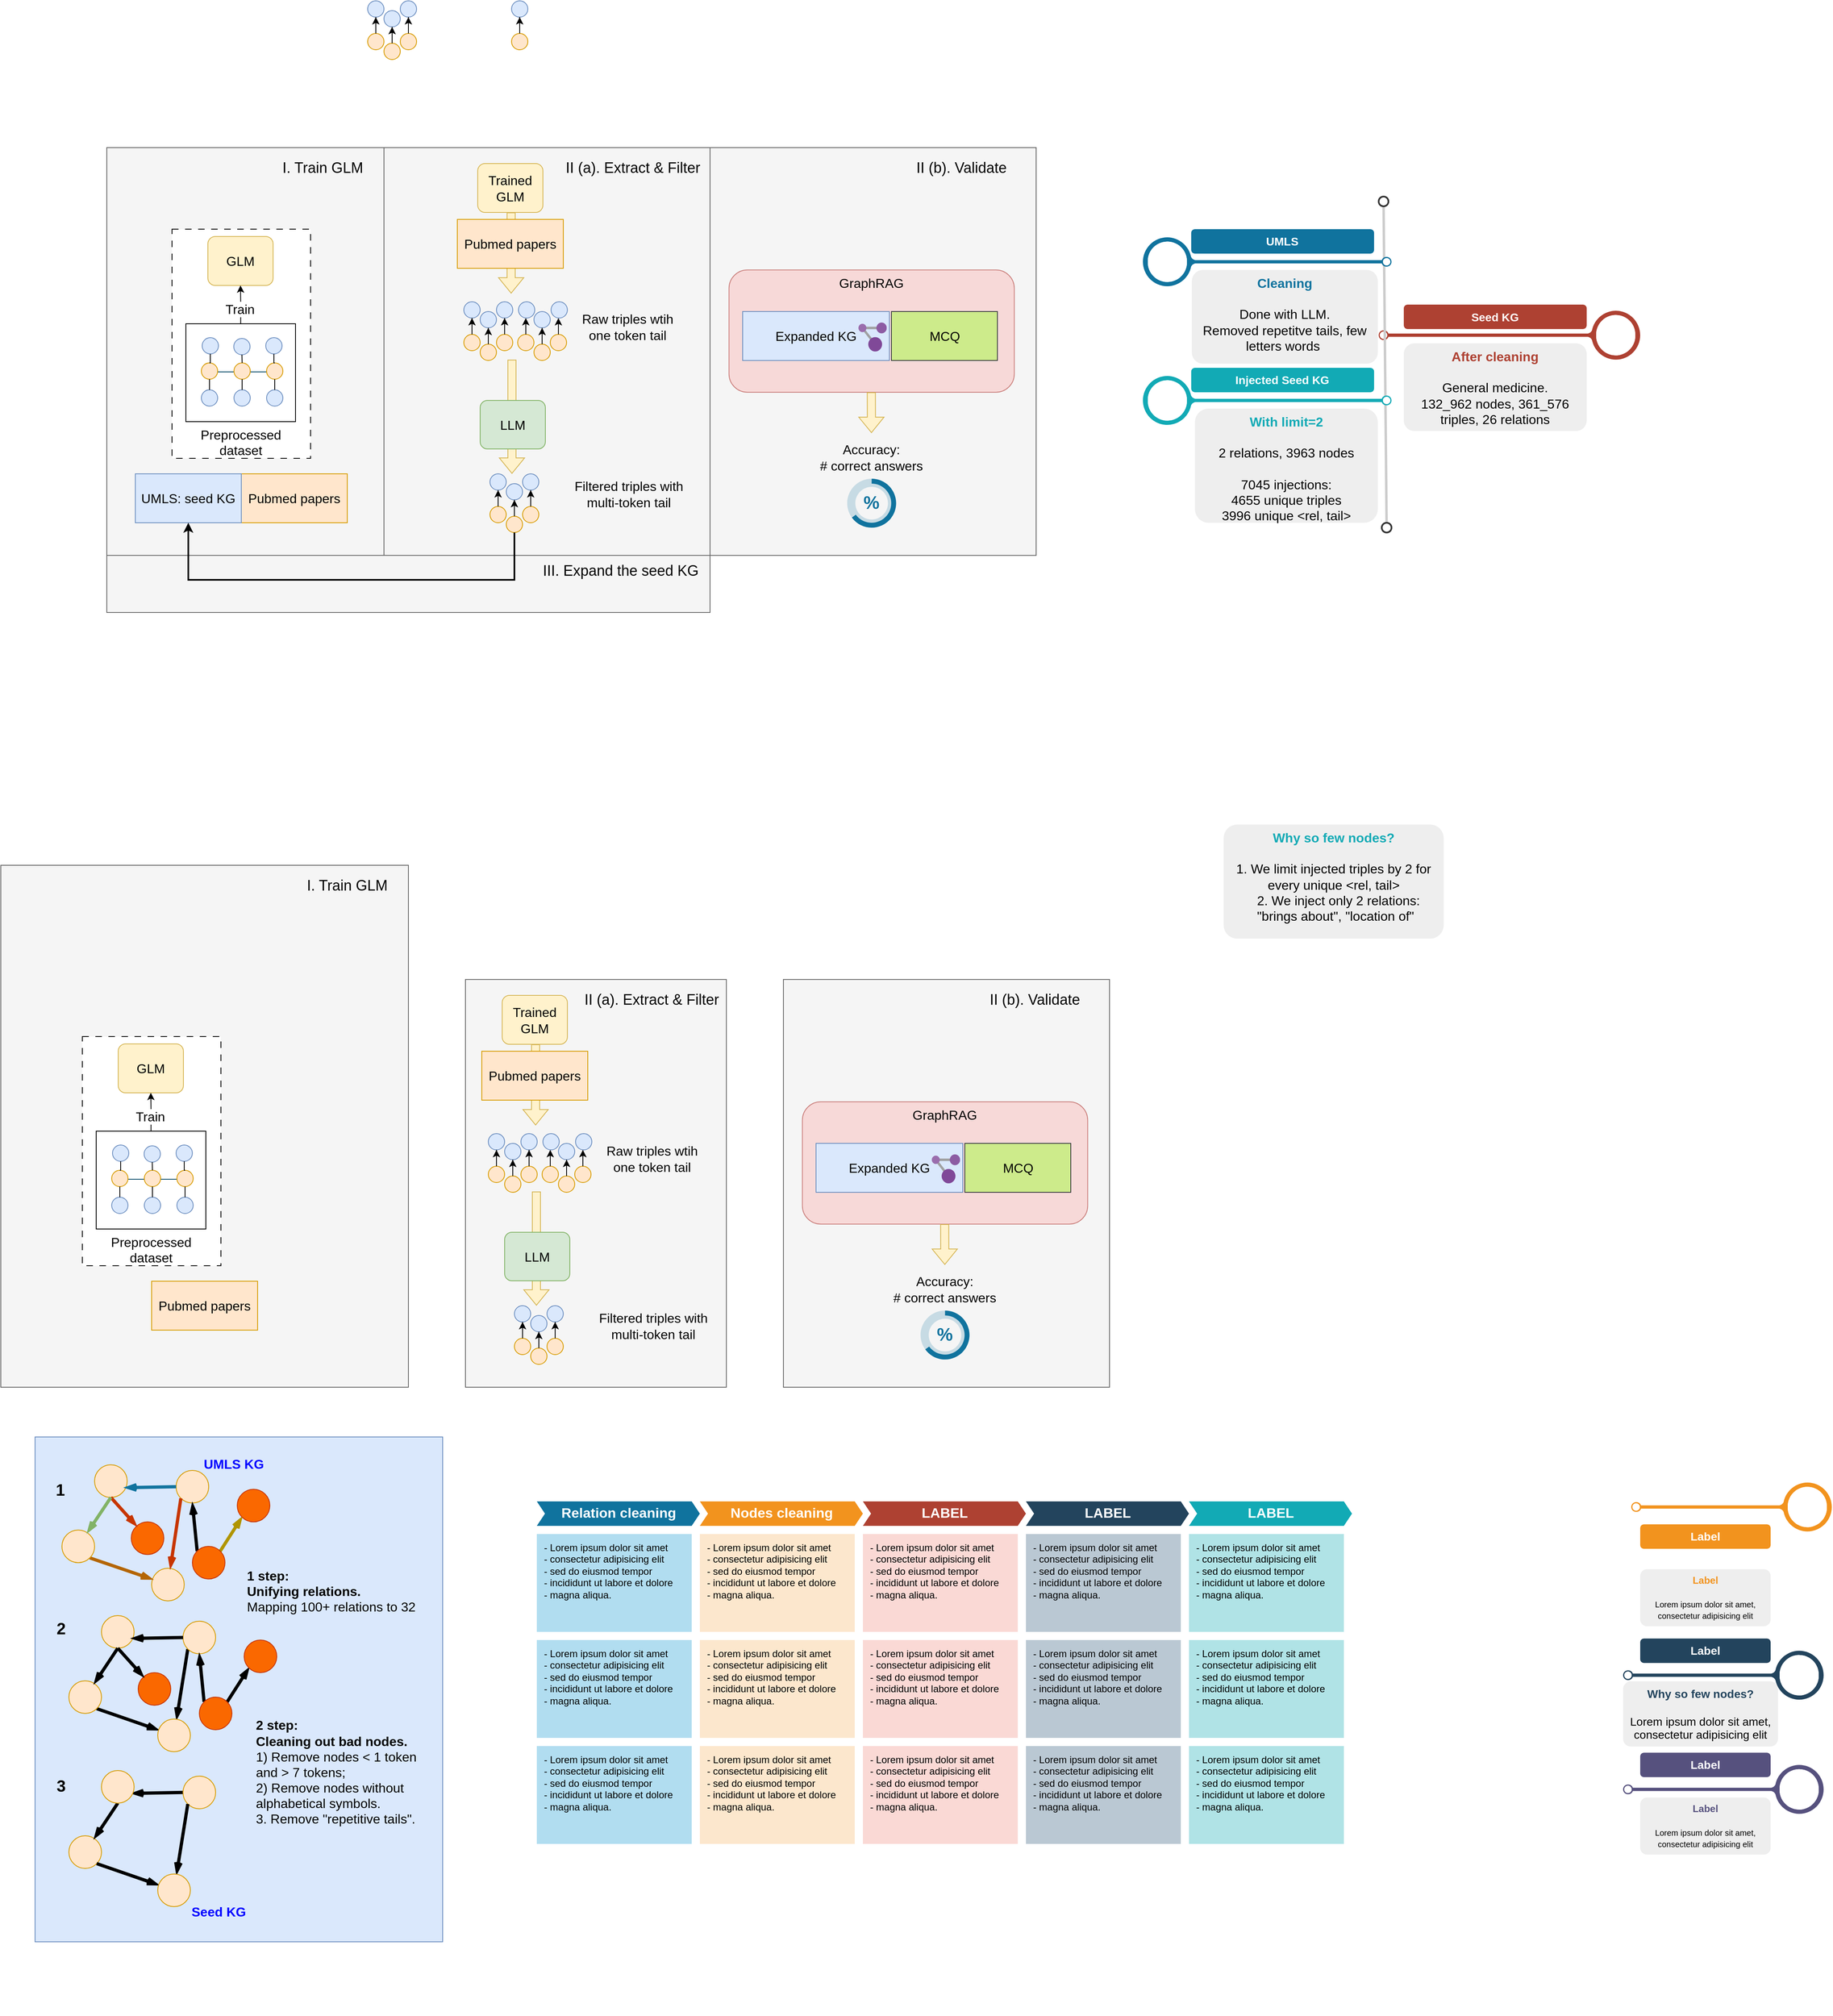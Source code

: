 <mxfile version="26.0.10">
  <diagram name="Page-1" id="-9PNna5isragapNatJbX">
    <mxGraphModel dx="2075" dy="2578" grid="1" gridSize="10" guides="1" tooltips="1" connect="1" arrows="1" fold="1" page="1" pageScale="1" pageWidth="850" pageHeight="1100" math="0" shadow="0">
      <root>
        <mxCell id="0" />
        <mxCell id="1" parent="0" />
        <mxCell id="V1V2a9aVKCcLBV4viX1d-129" value="" style="rounded=0;whiteSpace=wrap;html=1;fontFamily=Helvetica;fontSize=11;labelBackgroundColor=default;fillColor=#dae8fc;strokeColor=#6c8ebf;" parent="1" vertex="1">
          <mxGeometry x="-58" y="1501" width="500" height="619" as="geometry" />
        </mxCell>
        <mxCell id="NxOc04dK2FlnX5Qw7O3w-118" value="" style="rounded=0;whiteSpace=wrap;html=1;fillColor=#f5f5f5;fontColor=#333333;strokeColor=#666666;" parent="1" vertex="1">
          <mxGeometry x="770" y="-80" width="400" height="500" as="geometry" />
        </mxCell>
        <mxCell id="NxOc04dK2FlnX5Qw7O3w-102" value="&lt;font style=&quot;font-size: 16px;&quot;&gt;GraphRAG&lt;/font&gt;" style="rounded=1;whiteSpace=wrap;html=1;fillColor=#f8cecc;strokeColor=#b85450;verticalAlign=top;opacity=70;" parent="1" vertex="1">
          <mxGeometry x="793.25" y="70" width="350" height="150" as="geometry" />
        </mxCell>
        <mxCell id="NxOc04dK2FlnX5Qw7O3w-100" value="" style="rounded=0;whiteSpace=wrap;html=1;fillColor=#f5f5f5;fontColor=#333333;strokeColor=#666666;" parent="1" vertex="1">
          <mxGeometry x="30" y="420" width="740" height="70" as="geometry" />
        </mxCell>
        <mxCell id="nq_z7jHMgAaX9JTM60SF-1" value="" style="rounded=0;whiteSpace=wrap;html=1;fillColor=#f5f5f5;fontColor=#333333;strokeColor=#666666;" parent="1" vertex="1">
          <mxGeometry x="370" y="-80" width="400" height="500" as="geometry" />
        </mxCell>
        <mxCell id="NxOc04dK2FlnX5Qw7O3w-84" value="" style="shape=flexArrow;endArrow=classic;html=1;rounded=0;fillColor=#fff2cc;strokeColor=#d6b656;" parent="1" edge="1">
          <mxGeometry width="50" height="50" relative="1" as="geometry">
            <mxPoint x="527" y="180" as="sourcePoint" />
            <mxPoint x="527" y="320" as="targetPoint" />
          </mxGeometry>
        </mxCell>
        <mxCell id="nq_z7jHMgAaX9JTM60SF-9" style="rounded=0;orthogonalLoop=1;jettySize=auto;html=1;exitX=0.5;exitY=0;exitDx=0;exitDy=0;entryX=0.5;entryY=1;entryDx=0;entryDy=0;strokeColor=none;endArrow=none;endFill=0;" parent="1" edge="1">
          <mxGeometry relative="1" as="geometry">
            <mxPoint x="686.5" y="114" as="sourcePoint" />
            <mxPoint x="686.25" y="104" as="targetPoint" />
          </mxGeometry>
        </mxCell>
        <mxCell id="nq_z7jHMgAaX9JTM60SF-11" value="" style="rounded=0;whiteSpace=wrap;html=1;fillColor=#f5f5f5;fontColor=#333333;strokeColor=#666666;" parent="1" vertex="1">
          <mxGeometry x="30" y="-80" width="340" height="500" as="geometry" />
        </mxCell>
        <mxCell id="nq_z7jHMgAaX9JTM60SF-14" value="" style="group" parent="1" vertex="1" connectable="0">
          <mxGeometry x="110" y="20" width="170" height="281" as="geometry" />
        </mxCell>
        <mxCell id="nq_z7jHMgAaX9JTM60SF-15" value="" style="rounded=0;whiteSpace=wrap;html=1;dashed=1;dashPattern=8 8;labelPosition=center;verticalLabelPosition=top;align=center;verticalAlign=bottom;" parent="nq_z7jHMgAaX9JTM60SF-14" vertex="1">
          <mxGeometry width="170" height="281" as="geometry" />
        </mxCell>
        <mxCell id="nq_z7jHMgAaX9JTM60SF-16" value="&lt;font color=&quot;#000000&quot;&gt;GLM&lt;/font&gt;" style="rounded=1;whiteSpace=wrap;html=1;fontSize=16;labelBackgroundColor=none;fillColor=#fff2cc;strokeColor=#d6b656;" parent="nq_z7jHMgAaX9JTM60SF-14" vertex="1">
          <mxGeometry x="44" y="9" width="80" height="60" as="geometry" />
        </mxCell>
        <mxCell id="nq_z7jHMgAaX9JTM60SF-17" style="edgeStyle=orthogonalEdgeStyle;rounded=0;orthogonalLoop=1;jettySize=auto;html=1;exitX=0.5;exitY=0;exitDx=0;exitDy=0;" parent="nq_z7jHMgAaX9JTM60SF-14" source="nq_z7jHMgAaX9JTM60SF-19" target="nq_z7jHMgAaX9JTM60SF-16" edge="1">
          <mxGeometry relative="1" as="geometry" />
        </mxCell>
        <mxCell id="nq_z7jHMgAaX9JTM60SF-18" value="Train" style="edgeLabel;html=1;align=center;verticalAlign=middle;resizable=0;points=[];fontSize=16;" parent="nq_z7jHMgAaX9JTM60SF-17" vertex="1" connectable="0">
          <mxGeometry x="-0.224" y="2" relative="1" as="geometry">
            <mxPoint as="offset" />
          </mxGeometry>
        </mxCell>
        <mxCell id="nq_z7jHMgAaX9JTM60SF-19" value="&lt;font color=&quot;#000000&quot;&gt;Preprocessed dataset&lt;/font&gt;" style="rounded=0;whiteSpace=wrap;html=1;fontSize=16;labelPosition=center;verticalLabelPosition=bottom;align=center;verticalAlign=top;labelBackgroundColor=none;" parent="nq_z7jHMgAaX9JTM60SF-14" vertex="1">
          <mxGeometry x="17" y="116" width="134.5" height="120" as="geometry" />
        </mxCell>
        <mxCell id="nq_z7jHMgAaX9JTM60SF-20" value="" style="group" parent="nq_z7jHMgAaX9JTM60SF-14" vertex="1" connectable="0">
          <mxGeometry x="36" y="133" width="100" height="84" as="geometry" />
        </mxCell>
        <mxCell id="nq_z7jHMgAaX9JTM60SF-21" style="edgeStyle=none;curved=1;rounded=0;orthogonalLoop=1;jettySize=auto;html=1;exitX=1;exitY=0.5;exitDx=0;exitDy=0;entryX=0;entryY=0.5;entryDx=0;entryDy=0;fontSize=12;startSize=8;endSize=8;endArrow=none;endFill=0;labelBackgroundColor=none;fontColor=default;strokeColor=#0B4D6A;" parent="nq_z7jHMgAaX9JTM60SF-20" edge="1">
          <mxGeometry relative="1" as="geometry">
            <mxPoint x="20" y="42" as="sourcePoint" />
            <mxPoint x="40" y="42" as="targetPoint" />
          </mxGeometry>
        </mxCell>
        <mxCell id="nq_z7jHMgAaX9JTM60SF-22" value="" style="ellipse;whiteSpace=wrap;html=1;aspect=fixed;fontSize=16;labelBackgroundColor=none;fillColor=#ffe6cc;strokeColor=#d79b00;" parent="nq_z7jHMgAaX9JTM60SF-20" vertex="1">
          <mxGeometry y="31" width="20" height="20" as="geometry" />
        </mxCell>
        <mxCell id="nq_z7jHMgAaX9JTM60SF-23" style="edgeStyle=none;curved=1;rounded=0;orthogonalLoop=1;jettySize=auto;html=1;exitX=1;exitY=0.5;exitDx=0;exitDy=0;entryX=0;entryY=0.5;entryDx=0;entryDy=0;fontSize=12;startSize=8;endSize=8;endArrow=none;endFill=0;labelBackgroundColor=none;fontColor=default;strokeColor=#0B4D6A;" parent="nq_z7jHMgAaX9JTM60SF-20" edge="1">
          <mxGeometry relative="1" as="geometry">
            <mxPoint x="60" y="42" as="sourcePoint" />
            <mxPoint x="80" y="42" as="targetPoint" />
          </mxGeometry>
        </mxCell>
        <mxCell id="nq_z7jHMgAaX9JTM60SF-24" value="" style="ellipse;whiteSpace=wrap;html=1;aspect=fixed;fontSize=16;labelBackgroundColor=none;fillColor=#ffe6cc;strokeColor=#d79b00;" parent="nq_z7jHMgAaX9JTM60SF-20" vertex="1">
          <mxGeometry x="40" y="31" width="20" height="20" as="geometry" />
        </mxCell>
        <mxCell id="nq_z7jHMgAaX9JTM60SF-25" value="" style="ellipse;whiteSpace=wrap;html=1;aspect=fixed;fontSize=16;labelBackgroundColor=none;fillColor=#ffe6cc;strokeColor=#d79b00;" parent="nq_z7jHMgAaX9JTM60SF-20" vertex="1">
          <mxGeometry x="80" y="31" width="20" height="20" as="geometry" />
        </mxCell>
        <mxCell id="nq_z7jHMgAaX9JTM60SF-26" value="" style="ellipse;whiteSpace=wrap;html=1;aspect=fixed;fontSize=16;labelBackgroundColor=none;fillColor=#dae8fc;strokeColor=#6c8ebf;" parent="nq_z7jHMgAaX9JTM60SF-20" vertex="1">
          <mxGeometry y="64" width="20" height="20" as="geometry" />
        </mxCell>
        <mxCell id="nq_z7jHMgAaX9JTM60SF-27" value="" style="ellipse;whiteSpace=wrap;html=1;aspect=fixed;fontSize=16;labelBackgroundColor=none;fillColor=#dae8fc;strokeColor=#6c8ebf;" parent="nq_z7jHMgAaX9JTM60SF-20" vertex="1">
          <mxGeometry x="40" y="64" width="20" height="20" as="geometry" />
        </mxCell>
        <mxCell id="nq_z7jHMgAaX9JTM60SF-28" style="edgeStyle=orthogonalEdgeStyle;rounded=0;orthogonalLoop=1;jettySize=auto;html=1;exitX=0.5;exitY=1;exitDx=0;exitDy=0;entryX=0.5;entryY=0;entryDx=0;entryDy=0;endArrow=none;endFill=0;" parent="nq_z7jHMgAaX9JTM60SF-20" source="nq_z7jHMgAaX9JTM60SF-24" target="nq_z7jHMgAaX9JTM60SF-27" edge="1">
          <mxGeometry relative="1" as="geometry" />
        </mxCell>
        <mxCell id="nq_z7jHMgAaX9JTM60SF-29" value="" style="ellipse;whiteSpace=wrap;html=1;aspect=fixed;fontSize=16;labelBackgroundColor=none;fillColor=#dae8fc;strokeColor=#6c8ebf;" parent="nq_z7jHMgAaX9JTM60SF-20" vertex="1">
          <mxGeometry x="80" y="64" width="20" height="20" as="geometry" />
        </mxCell>
        <mxCell id="nq_z7jHMgAaX9JTM60SF-30" style="edgeStyle=orthogonalEdgeStyle;rounded=0;orthogonalLoop=1;jettySize=auto;html=1;exitX=0.5;exitY=1;exitDx=0;exitDy=0;entryX=0.5;entryY=0;entryDx=0;entryDy=0;endArrow=none;endFill=0;" parent="nq_z7jHMgAaX9JTM60SF-20" source="nq_z7jHMgAaX9JTM60SF-25" target="nq_z7jHMgAaX9JTM60SF-29" edge="1">
          <mxGeometry relative="1" as="geometry" />
        </mxCell>
        <mxCell id="nq_z7jHMgAaX9JTM60SF-31" value="" style="ellipse;whiteSpace=wrap;html=1;aspect=fixed;fontSize=16;labelBackgroundColor=none;fillColor=#dae8fc;strokeColor=#6c8ebf;" parent="nq_z7jHMgAaX9JTM60SF-20" vertex="1">
          <mxGeometry x="1" width="20" height="20" as="geometry" />
        </mxCell>
        <mxCell id="nq_z7jHMgAaX9JTM60SF-32" style="edgeStyle=orthogonalEdgeStyle;rounded=0;orthogonalLoop=1;jettySize=auto;html=1;exitX=0.5;exitY=0;exitDx=0;exitDy=0;entryX=0.5;entryY=1;entryDx=0;entryDy=0;endArrow=none;endFill=0;" parent="nq_z7jHMgAaX9JTM60SF-20" source="nq_z7jHMgAaX9JTM60SF-22" target="nq_z7jHMgAaX9JTM60SF-31" edge="1">
          <mxGeometry relative="1" as="geometry" />
        </mxCell>
        <mxCell id="nq_z7jHMgAaX9JTM60SF-33" value="" style="ellipse;whiteSpace=wrap;html=1;aspect=fixed;fontSize=16;labelBackgroundColor=none;fillColor=#dae8fc;strokeColor=#6c8ebf;" parent="nq_z7jHMgAaX9JTM60SF-20" vertex="1">
          <mxGeometry x="39.75" y="1" width="20" height="20" as="geometry" />
        </mxCell>
        <mxCell id="nq_z7jHMgAaX9JTM60SF-34" value="" style="ellipse;whiteSpace=wrap;html=1;aspect=fixed;fontSize=16;labelBackgroundColor=none;fillColor=#dae8fc;strokeColor=#6c8ebf;" parent="nq_z7jHMgAaX9JTM60SF-20" vertex="1">
          <mxGeometry x="79" width="20" height="20" as="geometry" />
        </mxCell>
        <mxCell id="nq_z7jHMgAaX9JTM60SF-35" style="rounded=0;orthogonalLoop=1;jettySize=auto;html=1;exitX=0.5;exitY=0;exitDx=0;exitDy=0;entryX=0.5;entryY=1;entryDx=0;entryDy=0;strokeColor=none;endArrow=none;endFill=0;" parent="nq_z7jHMgAaX9JTM60SF-20" source="nq_z7jHMgAaX9JTM60SF-24" target="nq_z7jHMgAaX9JTM60SF-33" edge="1">
          <mxGeometry relative="1" as="geometry" />
        </mxCell>
        <mxCell id="nq_z7jHMgAaX9JTM60SF-36" value="" style="endArrow=none;html=1;rounded=0;entryX=0.5;entryY=1;entryDx=0;entryDy=0;exitX=0.5;exitY=0;exitDx=0;exitDy=0;" parent="nq_z7jHMgAaX9JTM60SF-20" source="nq_z7jHMgAaX9JTM60SF-24" target="nq_z7jHMgAaX9JTM60SF-33" edge="1">
          <mxGeometry width="50" height="50" relative="1" as="geometry">
            <mxPoint x="-194" y="123" as="sourcePoint" />
            <mxPoint x="-144" y="73" as="targetPoint" />
          </mxGeometry>
        </mxCell>
        <mxCell id="nq_z7jHMgAaX9JTM60SF-37" style="edgeStyle=orthogonalEdgeStyle;rounded=0;orthogonalLoop=1;jettySize=auto;html=1;exitX=0.5;exitY=0;exitDx=0;exitDy=0;entryX=0.5;entryY=1;entryDx=0;entryDy=0;endArrow=none;endFill=0;" parent="nq_z7jHMgAaX9JTM60SF-20" source="nq_z7jHMgAaX9JTM60SF-25" target="nq_z7jHMgAaX9JTM60SF-34" edge="1">
          <mxGeometry relative="1" as="geometry" />
        </mxCell>
        <mxCell id="nq_z7jHMgAaX9JTM60SF-38" value="" style="endArrow=none;html=1;rounded=0;entryX=0.5;entryY=1;entryDx=0;entryDy=0;" parent="nq_z7jHMgAaX9JTM60SF-20" source="nq_z7jHMgAaX9JTM60SF-26" target="nq_z7jHMgAaX9JTM60SF-22" edge="1">
          <mxGeometry width="50" height="50" relative="1" as="geometry">
            <mxPoint x="-194" y="123" as="sourcePoint" />
            <mxPoint x="-144" y="73" as="targetPoint" />
          </mxGeometry>
        </mxCell>
        <mxCell id="nq_z7jHMgAaX9JTM60SF-39" value="&lt;font style=&quot;font-size: 16px;&quot;&gt;Pubmed papers&lt;/font&gt;" style="rounded=0;whiteSpace=wrap;html=1;fillColor=#ffe6cc;strokeColor=#d79b00;" parent="1" vertex="1">
          <mxGeometry x="195" y="320" width="130" height="60" as="geometry" />
        </mxCell>
        <mxCell id="nq_z7jHMgAaX9JTM60SF-40" value="&lt;font style=&quot;font-size: 16px;&quot;&gt;UMLS: seed KG&lt;/font&gt;" style="rounded=0;whiteSpace=wrap;html=1;fillColor=#dae8fc;strokeColor=#6c8ebf;" parent="1" vertex="1">
          <mxGeometry x="65" y="320" width="130" height="60" as="geometry" />
        </mxCell>
        <mxCell id="nq_z7jHMgAaX9JTM60SF-43" value="&lt;font color=&quot;#000000&quot;&gt;Trained GLM&lt;/font&gt;" style="rounded=1;whiteSpace=wrap;html=1;fontSize=16;labelBackgroundColor=none;fillColor=#fff2cc;strokeColor=#d6b656;" parent="1" vertex="1">
          <mxGeometry x="485" y="-60.5" width="80" height="60" as="geometry" />
        </mxCell>
        <mxCell id="nq_z7jHMgAaX9JTM60SF-48" value="&lt;font style=&quot;font-size: 16px;&quot;&gt;LLM&lt;/font&gt;" style="rounded=1;whiteSpace=wrap;html=1;fillColor=#d5e8d4;strokeColor=#82b366;" parent="1" vertex="1">
          <mxGeometry x="488" y="230" width="80" height="59.5" as="geometry" />
        </mxCell>
        <mxCell id="nq_z7jHMgAaX9JTM60SF-69" value="&lt;font style=&quot;font-size: 18px;&quot;&gt;I. Train GLM&lt;/font&gt;" style="text;html=1;align=center;verticalAlign=middle;whiteSpace=wrap;rounded=0;" parent="1" vertex="1">
          <mxGeometry x="230" y="-70" width="130" height="30" as="geometry" />
        </mxCell>
        <mxCell id="nq_z7jHMgAaX9JTM60SF-70" value="&lt;font style=&quot;font-size: 18px;&quot;&gt;II (a). Extract &amp;amp; Filter&lt;/font&gt;" style="text;html=1;align=center;verticalAlign=middle;resizable=0;points=[];autosize=1;strokeColor=none;fillColor=none;" parent="1" vertex="1">
          <mxGeometry x="580" y="-70" width="190" height="30" as="geometry" />
        </mxCell>
        <mxCell id="NxOc04dK2FlnX5Qw7O3w-7" value="" style="group" parent="1" vertex="1" connectable="0">
          <mxGeometry x="526.5" y="-260" width="20" height="60" as="geometry" />
        </mxCell>
        <mxCell id="NxOc04dK2FlnX5Qw7O3w-3" value="" style="ellipse;whiteSpace=wrap;html=1;aspect=fixed;fontSize=16;labelBackgroundColor=none;fillColor=#ffe6cc;strokeColor=#d79b00;" parent="NxOc04dK2FlnX5Qw7O3w-7" vertex="1">
          <mxGeometry y="40" width="20" height="20" as="geometry" />
        </mxCell>
        <mxCell id="NxOc04dK2FlnX5Qw7O3w-4" value="" style="ellipse;whiteSpace=wrap;html=1;aspect=fixed;fontSize=16;labelBackgroundColor=none;fillColor=#dae8fc;strokeColor=#6c8ebf;" parent="NxOc04dK2FlnX5Qw7O3w-7" vertex="1">
          <mxGeometry width="20" height="20" as="geometry" />
        </mxCell>
        <mxCell id="NxOc04dK2FlnX5Qw7O3w-6" value="" style="edgeStyle=orthogonalEdgeStyle;rounded=0;orthogonalLoop=1;jettySize=auto;html=1;" parent="NxOc04dK2FlnX5Qw7O3w-7" source="NxOc04dK2FlnX5Qw7O3w-3" target="NxOc04dK2FlnX5Qw7O3w-4" edge="1">
          <mxGeometry relative="1" as="geometry" />
        </mxCell>
        <mxCell id="NxOc04dK2FlnX5Qw7O3w-65" value="" style="shape=flexArrow;endArrow=classic;html=1;rounded=0;fillColor=#fff2cc;strokeColor=#d6b656;" parent="1" edge="1">
          <mxGeometry width="50" height="50" relative="1" as="geometry">
            <mxPoint x="526" y="-0.5" as="sourcePoint" />
            <mxPoint x="526" y="99" as="targetPoint" />
          </mxGeometry>
        </mxCell>
        <mxCell id="NxOc04dK2FlnX5Qw7O3w-24" value="" style="group" parent="1" vertex="1" connectable="0">
          <mxGeometry x="468" y="109" width="60" height="72" as="geometry" />
        </mxCell>
        <mxCell id="NxOc04dK2FlnX5Qw7O3w-11" value="" style="group" parent="NxOc04dK2FlnX5Qw7O3w-24" vertex="1" connectable="0">
          <mxGeometry width="20" height="60" as="geometry" />
        </mxCell>
        <mxCell id="NxOc04dK2FlnX5Qw7O3w-12" value="" style="ellipse;whiteSpace=wrap;html=1;aspect=fixed;fontSize=16;labelBackgroundColor=none;fillColor=#ffe6cc;strokeColor=#d79b00;" parent="NxOc04dK2FlnX5Qw7O3w-11" vertex="1">
          <mxGeometry y="40" width="20" height="20" as="geometry" />
        </mxCell>
        <mxCell id="NxOc04dK2FlnX5Qw7O3w-13" value="" style="ellipse;whiteSpace=wrap;html=1;aspect=fixed;fontSize=16;labelBackgroundColor=none;fillColor=#dae8fc;strokeColor=#6c8ebf;" parent="NxOc04dK2FlnX5Qw7O3w-11" vertex="1">
          <mxGeometry width="20" height="20" as="geometry" />
        </mxCell>
        <mxCell id="NxOc04dK2FlnX5Qw7O3w-14" value="" style="edgeStyle=orthogonalEdgeStyle;rounded=0;orthogonalLoop=1;jettySize=auto;html=1;" parent="NxOc04dK2FlnX5Qw7O3w-11" source="NxOc04dK2FlnX5Qw7O3w-12" target="NxOc04dK2FlnX5Qw7O3w-13" edge="1">
          <mxGeometry relative="1" as="geometry" />
        </mxCell>
        <mxCell id="NxOc04dK2FlnX5Qw7O3w-15" value="" style="group" parent="NxOc04dK2FlnX5Qw7O3w-24" vertex="1" connectable="0">
          <mxGeometry x="20" y="12" width="20" height="60" as="geometry" />
        </mxCell>
        <mxCell id="NxOc04dK2FlnX5Qw7O3w-16" value="" style="ellipse;whiteSpace=wrap;html=1;aspect=fixed;fontSize=16;labelBackgroundColor=none;fillColor=#ffe6cc;strokeColor=#d79b00;" parent="NxOc04dK2FlnX5Qw7O3w-15" vertex="1">
          <mxGeometry y="40" width="20" height="20" as="geometry" />
        </mxCell>
        <mxCell id="NxOc04dK2FlnX5Qw7O3w-17" value="" style="ellipse;whiteSpace=wrap;html=1;aspect=fixed;fontSize=16;labelBackgroundColor=none;fillColor=#dae8fc;strokeColor=#6c8ebf;" parent="NxOc04dK2FlnX5Qw7O3w-15" vertex="1">
          <mxGeometry width="20" height="20" as="geometry" />
        </mxCell>
        <mxCell id="NxOc04dK2FlnX5Qw7O3w-18" value="" style="edgeStyle=orthogonalEdgeStyle;rounded=0;orthogonalLoop=1;jettySize=auto;html=1;" parent="NxOc04dK2FlnX5Qw7O3w-15" source="NxOc04dK2FlnX5Qw7O3w-16" target="NxOc04dK2FlnX5Qw7O3w-17" edge="1">
          <mxGeometry relative="1" as="geometry" />
        </mxCell>
        <mxCell id="NxOc04dK2FlnX5Qw7O3w-19" value="" style="group" parent="NxOc04dK2FlnX5Qw7O3w-24" vertex="1" connectable="0">
          <mxGeometry x="40" width="20" height="60" as="geometry" />
        </mxCell>
        <mxCell id="NxOc04dK2FlnX5Qw7O3w-20" value="" style="ellipse;whiteSpace=wrap;html=1;aspect=fixed;fontSize=16;labelBackgroundColor=none;fillColor=#ffe6cc;strokeColor=#d79b00;" parent="NxOc04dK2FlnX5Qw7O3w-19" vertex="1">
          <mxGeometry y="40" width="20" height="20" as="geometry" />
        </mxCell>
        <mxCell id="NxOc04dK2FlnX5Qw7O3w-21" value="" style="ellipse;whiteSpace=wrap;html=1;aspect=fixed;fontSize=16;labelBackgroundColor=none;fillColor=#dae8fc;strokeColor=#6c8ebf;" parent="NxOc04dK2FlnX5Qw7O3w-19" vertex="1">
          <mxGeometry width="20" height="20" as="geometry" />
        </mxCell>
        <mxCell id="NxOc04dK2FlnX5Qw7O3w-22" value="" style="edgeStyle=orthogonalEdgeStyle;rounded=0;orthogonalLoop=1;jettySize=auto;html=1;" parent="NxOc04dK2FlnX5Qw7O3w-19" source="NxOc04dK2FlnX5Qw7O3w-20" target="NxOc04dK2FlnX5Qw7O3w-21" edge="1">
          <mxGeometry relative="1" as="geometry" />
        </mxCell>
        <mxCell id="nq_z7jHMgAaX9JTM60SF-44" value="&lt;font style=&quot;font-size: 16px;&quot;&gt;Pubmed papers&lt;/font&gt;" style="rounded=0;whiteSpace=wrap;html=1;fillColor=#ffe6cc;strokeColor=#d79b00;" parent="1" vertex="1">
          <mxGeometry x="460" y="8" width="130" height="60" as="geometry" />
        </mxCell>
        <mxCell id="NxOc04dK2FlnX5Qw7O3w-52" value="" style="group" parent="1" vertex="1" connectable="0">
          <mxGeometry x="535" y="109" width="63" height="110" as="geometry" />
        </mxCell>
        <mxCell id="NxOc04dK2FlnX5Qw7O3w-53" value="" style="group" parent="NxOc04dK2FlnX5Qw7O3w-52" vertex="1" connectable="0">
          <mxGeometry width="63" height="110" as="geometry" />
        </mxCell>
        <mxCell id="NxOc04dK2FlnX5Qw7O3w-54" value="" style="ellipse;whiteSpace=wrap;html=1;aspect=fixed;fontSize=16;labelBackgroundColor=none;fillColor=#ffe6cc;strokeColor=#d79b00;" parent="NxOc04dK2FlnX5Qw7O3w-53" vertex="1">
          <mxGeometry x="-1" y="40" width="20" height="20" as="geometry" />
        </mxCell>
        <mxCell id="NxOc04dK2FlnX5Qw7O3w-55" value="" style="ellipse;whiteSpace=wrap;html=1;aspect=fixed;fontSize=16;labelBackgroundColor=none;fillColor=#dae8fc;strokeColor=#6c8ebf;" parent="NxOc04dK2FlnX5Qw7O3w-53" vertex="1">
          <mxGeometry width="20" height="20" as="geometry" />
        </mxCell>
        <mxCell id="NxOc04dK2FlnX5Qw7O3w-56" value="" style="edgeStyle=orthogonalEdgeStyle;rounded=0;orthogonalLoop=1;jettySize=auto;html=1;" parent="NxOc04dK2FlnX5Qw7O3w-53" source="NxOc04dK2FlnX5Qw7O3w-54" edge="1">
          <mxGeometry relative="1" as="geometry">
            <mxPoint x="9" y="20" as="targetPoint" />
          </mxGeometry>
        </mxCell>
        <mxCell id="NxOc04dK2FlnX5Qw7O3w-57" value="" style="group" parent="NxOc04dK2FlnX5Qw7O3w-52" vertex="1" connectable="0">
          <mxGeometry x="19" y="12" width="20" height="60" as="geometry" />
        </mxCell>
        <mxCell id="NxOc04dK2FlnX5Qw7O3w-58" value="" style="ellipse;whiteSpace=wrap;html=1;aspect=fixed;fontSize=16;labelBackgroundColor=none;fillColor=#ffe6cc;strokeColor=#d79b00;" parent="NxOc04dK2FlnX5Qw7O3w-57" vertex="1">
          <mxGeometry y="40" width="20" height="20" as="geometry" />
        </mxCell>
        <mxCell id="NxOc04dK2FlnX5Qw7O3w-59" value="" style="ellipse;whiteSpace=wrap;html=1;aspect=fixed;fontSize=16;labelBackgroundColor=none;fillColor=#dae8fc;strokeColor=#6c8ebf;" parent="NxOc04dK2FlnX5Qw7O3w-57" vertex="1">
          <mxGeometry width="20" height="20" as="geometry" />
        </mxCell>
        <mxCell id="NxOc04dK2FlnX5Qw7O3w-60" value="" style="edgeStyle=orthogonalEdgeStyle;rounded=0;orthogonalLoop=1;jettySize=auto;html=1;" parent="NxOc04dK2FlnX5Qw7O3w-57" source="NxOc04dK2FlnX5Qw7O3w-58" target="NxOc04dK2FlnX5Qw7O3w-59" edge="1">
          <mxGeometry relative="1" as="geometry" />
        </mxCell>
        <mxCell id="NxOc04dK2FlnX5Qw7O3w-61" value="" style="group" parent="NxOc04dK2FlnX5Qw7O3w-52" vertex="1" connectable="0">
          <mxGeometry x="40" width="20" height="60" as="geometry" />
        </mxCell>
        <mxCell id="NxOc04dK2FlnX5Qw7O3w-62" value="" style="ellipse;whiteSpace=wrap;html=1;aspect=fixed;fontSize=16;labelBackgroundColor=none;fillColor=#ffe6cc;strokeColor=#d79b00;" parent="NxOc04dK2FlnX5Qw7O3w-61" vertex="1">
          <mxGeometry x="-1" y="40" width="20" height="20" as="geometry" />
        </mxCell>
        <mxCell id="NxOc04dK2FlnX5Qw7O3w-63" value="" style="ellipse;whiteSpace=wrap;html=1;aspect=fixed;fontSize=16;labelBackgroundColor=none;fillColor=#dae8fc;strokeColor=#6c8ebf;" parent="NxOc04dK2FlnX5Qw7O3w-61" vertex="1">
          <mxGeometry width="20" height="20" as="geometry" />
        </mxCell>
        <mxCell id="NxOc04dK2FlnX5Qw7O3w-64" value="" style="edgeStyle=orthogonalEdgeStyle;rounded=0;orthogonalLoop=1;jettySize=auto;html=1;" parent="NxOc04dK2FlnX5Qw7O3w-61" source="NxOc04dK2FlnX5Qw7O3w-62" edge="1">
          <mxGeometry relative="1" as="geometry">
            <mxPoint x="9" y="20" as="targetPoint" />
          </mxGeometry>
        </mxCell>
        <mxCell id="NxOc04dK2FlnX5Qw7O3w-66" value="" style="group" parent="1" vertex="1" connectable="0">
          <mxGeometry x="350" y="-260" width="60" height="72" as="geometry" />
        </mxCell>
        <mxCell id="NxOc04dK2FlnX5Qw7O3w-67" value="" style="group" parent="NxOc04dK2FlnX5Qw7O3w-66" vertex="1" connectable="0">
          <mxGeometry width="20" height="60" as="geometry" />
        </mxCell>
        <mxCell id="NxOc04dK2FlnX5Qw7O3w-68" value="" style="ellipse;whiteSpace=wrap;html=1;aspect=fixed;fontSize=16;labelBackgroundColor=none;fillColor=#ffe6cc;strokeColor=#d79b00;" parent="NxOc04dK2FlnX5Qw7O3w-67" vertex="1">
          <mxGeometry y="40" width="20" height="20" as="geometry" />
        </mxCell>
        <mxCell id="NxOc04dK2FlnX5Qw7O3w-69" value="" style="ellipse;whiteSpace=wrap;html=1;aspect=fixed;fontSize=16;labelBackgroundColor=none;fillColor=#dae8fc;strokeColor=#6c8ebf;" parent="NxOc04dK2FlnX5Qw7O3w-67" vertex="1">
          <mxGeometry width="20" height="20" as="geometry" />
        </mxCell>
        <mxCell id="NxOc04dK2FlnX5Qw7O3w-70" value="" style="edgeStyle=orthogonalEdgeStyle;rounded=0;orthogonalLoop=1;jettySize=auto;html=1;" parent="NxOc04dK2FlnX5Qw7O3w-67" source="NxOc04dK2FlnX5Qw7O3w-68" target="NxOc04dK2FlnX5Qw7O3w-69" edge="1">
          <mxGeometry relative="1" as="geometry" />
        </mxCell>
        <mxCell id="NxOc04dK2FlnX5Qw7O3w-71" value="" style="group" parent="NxOc04dK2FlnX5Qw7O3w-66" vertex="1" connectable="0">
          <mxGeometry x="20" y="12" width="20" height="60" as="geometry" />
        </mxCell>
        <mxCell id="NxOc04dK2FlnX5Qw7O3w-72" value="" style="ellipse;whiteSpace=wrap;html=1;aspect=fixed;fontSize=16;labelBackgroundColor=none;fillColor=#ffe6cc;strokeColor=#d79b00;" parent="NxOc04dK2FlnX5Qw7O3w-71" vertex="1">
          <mxGeometry y="40" width="20" height="20" as="geometry" />
        </mxCell>
        <mxCell id="NxOc04dK2FlnX5Qw7O3w-73" value="" style="ellipse;whiteSpace=wrap;html=1;aspect=fixed;fontSize=16;labelBackgroundColor=none;fillColor=#dae8fc;strokeColor=#6c8ebf;" parent="NxOc04dK2FlnX5Qw7O3w-71" vertex="1">
          <mxGeometry width="20" height="20" as="geometry" />
        </mxCell>
        <mxCell id="NxOc04dK2FlnX5Qw7O3w-74" value="" style="edgeStyle=orthogonalEdgeStyle;rounded=0;orthogonalLoop=1;jettySize=auto;html=1;" parent="NxOc04dK2FlnX5Qw7O3w-71" source="NxOc04dK2FlnX5Qw7O3w-72" target="NxOc04dK2FlnX5Qw7O3w-73" edge="1">
          <mxGeometry relative="1" as="geometry" />
        </mxCell>
        <mxCell id="NxOc04dK2FlnX5Qw7O3w-75" value="" style="group" parent="NxOc04dK2FlnX5Qw7O3w-66" vertex="1" connectable="0">
          <mxGeometry x="40" width="20" height="60" as="geometry" />
        </mxCell>
        <mxCell id="NxOc04dK2FlnX5Qw7O3w-76" value="" style="ellipse;whiteSpace=wrap;html=1;aspect=fixed;fontSize=16;labelBackgroundColor=none;fillColor=#ffe6cc;strokeColor=#d79b00;" parent="NxOc04dK2FlnX5Qw7O3w-75" vertex="1">
          <mxGeometry y="40" width="20" height="20" as="geometry" />
        </mxCell>
        <mxCell id="NxOc04dK2FlnX5Qw7O3w-77" value="" style="ellipse;whiteSpace=wrap;html=1;aspect=fixed;fontSize=16;labelBackgroundColor=none;fillColor=#dae8fc;strokeColor=#6c8ebf;" parent="NxOc04dK2FlnX5Qw7O3w-75" vertex="1">
          <mxGeometry width="20" height="20" as="geometry" />
        </mxCell>
        <mxCell id="NxOc04dK2FlnX5Qw7O3w-78" value="" style="edgeStyle=orthogonalEdgeStyle;rounded=0;orthogonalLoop=1;jettySize=auto;html=1;" parent="NxOc04dK2FlnX5Qw7O3w-75" source="NxOc04dK2FlnX5Qw7O3w-76" target="NxOc04dK2FlnX5Qw7O3w-77" edge="1">
          <mxGeometry relative="1" as="geometry" />
        </mxCell>
        <mxCell id="NxOc04dK2FlnX5Qw7O3w-85" value="" style="group" parent="1" vertex="1" connectable="0">
          <mxGeometry x="500" y="320" width="60" height="72" as="geometry" />
        </mxCell>
        <mxCell id="NxOc04dK2FlnX5Qw7O3w-86" value="" style="group" parent="NxOc04dK2FlnX5Qw7O3w-85" vertex="1" connectable="0">
          <mxGeometry width="20" height="60" as="geometry" />
        </mxCell>
        <mxCell id="NxOc04dK2FlnX5Qw7O3w-87" value="" style="ellipse;whiteSpace=wrap;html=1;aspect=fixed;fontSize=16;labelBackgroundColor=none;fillColor=#ffe6cc;strokeColor=#d79b00;" parent="NxOc04dK2FlnX5Qw7O3w-86" vertex="1">
          <mxGeometry y="40" width="20" height="20" as="geometry" />
        </mxCell>
        <mxCell id="NxOc04dK2FlnX5Qw7O3w-88" value="" style="ellipse;whiteSpace=wrap;html=1;aspect=fixed;fontSize=16;labelBackgroundColor=none;fillColor=#dae8fc;strokeColor=#6c8ebf;" parent="NxOc04dK2FlnX5Qw7O3w-86" vertex="1">
          <mxGeometry width="20" height="20" as="geometry" />
        </mxCell>
        <mxCell id="NxOc04dK2FlnX5Qw7O3w-89" value="" style="edgeStyle=orthogonalEdgeStyle;rounded=0;orthogonalLoop=1;jettySize=auto;html=1;" parent="NxOc04dK2FlnX5Qw7O3w-86" source="NxOc04dK2FlnX5Qw7O3w-87" target="NxOc04dK2FlnX5Qw7O3w-88" edge="1">
          <mxGeometry relative="1" as="geometry" />
        </mxCell>
        <mxCell id="NxOc04dK2FlnX5Qw7O3w-90" value="" style="group" parent="NxOc04dK2FlnX5Qw7O3w-85" vertex="1" connectable="0">
          <mxGeometry x="20" y="12" width="20" height="60" as="geometry" />
        </mxCell>
        <mxCell id="NxOc04dK2FlnX5Qw7O3w-91" value="" style="ellipse;whiteSpace=wrap;html=1;aspect=fixed;fontSize=16;labelBackgroundColor=none;fillColor=#ffe6cc;strokeColor=#d79b00;" parent="NxOc04dK2FlnX5Qw7O3w-90" vertex="1">
          <mxGeometry y="40" width="20" height="20" as="geometry" />
        </mxCell>
        <mxCell id="NxOc04dK2FlnX5Qw7O3w-92" value="" style="ellipse;whiteSpace=wrap;html=1;aspect=fixed;fontSize=16;labelBackgroundColor=none;fillColor=#dae8fc;strokeColor=#6c8ebf;" parent="NxOc04dK2FlnX5Qw7O3w-90" vertex="1">
          <mxGeometry width="20" height="20" as="geometry" />
        </mxCell>
        <mxCell id="NxOc04dK2FlnX5Qw7O3w-93" value="" style="edgeStyle=orthogonalEdgeStyle;rounded=0;orthogonalLoop=1;jettySize=auto;html=1;" parent="NxOc04dK2FlnX5Qw7O3w-90" source="NxOc04dK2FlnX5Qw7O3w-91" target="NxOc04dK2FlnX5Qw7O3w-92" edge="1">
          <mxGeometry relative="1" as="geometry" />
        </mxCell>
        <mxCell id="NxOc04dK2FlnX5Qw7O3w-94" value="" style="group" parent="NxOc04dK2FlnX5Qw7O3w-85" vertex="1" connectable="0">
          <mxGeometry x="40" width="20" height="60" as="geometry" />
        </mxCell>
        <mxCell id="NxOc04dK2FlnX5Qw7O3w-95" value="" style="ellipse;whiteSpace=wrap;html=1;aspect=fixed;fontSize=16;labelBackgroundColor=none;fillColor=#ffe6cc;strokeColor=#d79b00;" parent="NxOc04dK2FlnX5Qw7O3w-94" vertex="1">
          <mxGeometry y="40" width="20" height="20" as="geometry" />
        </mxCell>
        <mxCell id="NxOc04dK2FlnX5Qw7O3w-96" value="" style="ellipse;whiteSpace=wrap;html=1;aspect=fixed;fontSize=16;labelBackgroundColor=none;fillColor=#dae8fc;strokeColor=#6c8ebf;" parent="NxOc04dK2FlnX5Qw7O3w-94" vertex="1">
          <mxGeometry width="20" height="20" as="geometry" />
        </mxCell>
        <mxCell id="NxOc04dK2FlnX5Qw7O3w-97" value="" style="edgeStyle=orthogonalEdgeStyle;rounded=0;orthogonalLoop=1;jettySize=auto;html=1;" parent="NxOc04dK2FlnX5Qw7O3w-94" source="NxOc04dK2FlnX5Qw7O3w-95" target="NxOc04dK2FlnX5Qw7O3w-96" edge="1">
          <mxGeometry relative="1" as="geometry" />
        </mxCell>
        <mxCell id="NxOc04dK2FlnX5Qw7O3w-98" value="&lt;font style=&quot;font-size: 16px;&quot;&gt;Filtered triples with multi-token tail&lt;/font&gt;" style="text;html=1;align=center;verticalAlign=middle;whiteSpace=wrap;rounded=0;" parent="1" vertex="1">
          <mxGeometry x="601" y="330" width="139" height="30" as="geometry" />
        </mxCell>
        <mxCell id="NxOc04dK2FlnX5Qw7O3w-82" value="&lt;font&gt;&lt;span&gt;Raw triples wtih one token tail&lt;/span&gt;&lt;/font&gt;" style="text;html=1;align=center;verticalAlign=middle;whiteSpace=wrap;rounded=0;fontSize=16;" parent="1" vertex="1">
          <mxGeometry x="608" y="126.5" width="122" height="26" as="geometry" />
        </mxCell>
        <mxCell id="NxOc04dK2FlnX5Qw7O3w-99" style="edgeStyle=orthogonalEdgeStyle;rounded=0;orthogonalLoop=1;jettySize=auto;html=1;exitX=0.5;exitY=1;exitDx=0;exitDy=0;entryX=0.5;entryY=1;entryDx=0;entryDy=0;strokeWidth=2;" parent="1" source="NxOc04dK2FlnX5Qw7O3w-91" target="nq_z7jHMgAaX9JTM60SF-40" edge="1">
          <mxGeometry relative="1" as="geometry">
            <Array as="points">
              <mxPoint x="530" y="450" />
              <mxPoint x="130" y="450" />
            </Array>
          </mxGeometry>
        </mxCell>
        <mxCell id="NxOc04dK2FlnX5Qw7O3w-101" value="&lt;font style=&quot;font-size: 18px;&quot;&gt;III. Expand the seed KG&lt;/font&gt;" style="text;html=1;align=center;verticalAlign=middle;resizable=0;points=[];autosize=1;strokeColor=none;fillColor=none;" parent="1" vertex="1">
          <mxGeometry x="555" y="424" width="210" height="30" as="geometry" />
        </mxCell>
        <mxCell id="NxOc04dK2FlnX5Qw7O3w-104" value="&lt;font style=&quot;font-size: 16px;&quot;&gt;Expanded KG&lt;/font&gt;" style="rounded=0;whiteSpace=wrap;html=1;fillColor=#dae8fc;strokeColor=#6c8ebf;" parent="1" vertex="1">
          <mxGeometry x="810" y="121" width="180" height="60" as="geometry" />
        </mxCell>
        <mxCell id="NxOc04dK2FlnX5Qw7O3w-108" value="" style="shape=flexArrow;endArrow=classic;html=1;rounded=0;fillColor=#fff2cc;strokeColor=#d6b656;" parent="1" edge="1">
          <mxGeometry width="50" height="50" relative="1" as="geometry">
            <mxPoint x="967.83" y="220" as="sourcePoint" />
            <mxPoint x="968" y="270" as="targetPoint" />
          </mxGeometry>
        </mxCell>
        <mxCell id="NxOc04dK2FlnX5Qw7O3w-112" value="" style="group" parent="1" vertex="1" connectable="0">
          <mxGeometry x="992.5" y="121" width="130" height="60" as="geometry" />
        </mxCell>
        <mxCell id="NxOc04dK2FlnX5Qw7O3w-109" value="&lt;font style=&quot;font-size: 16px;&quot;&gt;MCQ&lt;/font&gt;" style="rounded=0;whiteSpace=wrap;html=1;fillColor=#cdeb8b;strokeColor=#36393d;" parent="NxOc04dK2FlnX5Qw7O3w-112" vertex="1">
          <mxGeometry width="130" height="60" as="geometry" />
        </mxCell>
        <mxCell id="NxOc04dK2FlnX5Qw7O3w-110" value="" style="shape=image;html=1;verticalAlign=top;verticalLabelPosition=bottom;labelBackgroundColor=#ffffff;imageAspect=0;aspect=fixed;image=https://cdn0.iconfinder.com/data/icons/evericons-24px-vol-1/24/question-128.png" parent="NxOc04dK2FlnX5Qw7O3w-112" vertex="1">
          <mxGeometry x="92.5" y="10.75" width="34.5" height="34.5" as="geometry" />
        </mxCell>
        <mxCell id="NxOc04dK2FlnX5Qw7O3w-111" value="" style="image;sketch=0;aspect=fixed;html=1;points=[];align=center;fontSize=12;image=img/lib/mscae/Resource_Graph_Explorer.svg;" parent="1" vertex="1">
          <mxGeometry x="952" y="134.52" width="34.76" height="35.48" as="geometry" />
        </mxCell>
        <mxCell id="NxOc04dK2FlnX5Qw7O3w-115" value="&lt;font style=&quot;font-size: 16px;&quot;&gt;Accuracy:&lt;/font&gt;&lt;div&gt;&lt;font style=&quot;font-size: 16px;&quot;&gt;# correct answers&lt;/font&gt;&lt;/div&gt;" style="text;html=1;align=center;verticalAlign=middle;whiteSpace=wrap;rounded=0;" parent="1" vertex="1">
          <mxGeometry x="883.25" y="280" width="170" height="40" as="geometry" />
        </mxCell>
        <mxCell id="NxOc04dK2FlnX5Qw7O3w-116" value="" style="verticalLabelPosition=bottom;verticalAlign=top;html=1;shape=mxgraph.basic.donut;dx=10;strokeColor=none;fillColor=#10739E;fontSize=10;align=center;fillOpacity=20;" parent="1" vertex="1">
          <mxGeometry x="938.25" y="326" width="60" height="60" as="geometry" />
        </mxCell>
        <mxCell id="NxOc04dK2FlnX5Qw7O3w-117" value="%" style="verticalLabelPosition=middle;verticalAlign=middle;html=1;shape=mxgraph.basic.partConcEllipse;startAngle=0;endAngle=0.65;arcWidth=0.2;strokeColor=none;fillColor=#10739E;fontSize=22;fontColor=#10739E;align=center;fontStyle=1;whiteSpace=wrap;" parent="NxOc04dK2FlnX5Qw7O3w-116" vertex="1">
          <mxGeometry width="60" height="60" as="geometry" />
        </mxCell>
        <mxCell id="NxOc04dK2FlnX5Qw7O3w-119" value="&lt;font style=&quot;font-size: 18px;&quot;&gt;II (b). Validate&lt;/font&gt;" style="text;html=1;align=center;verticalAlign=middle;resizable=0;points=[];autosize=1;strokeColor=none;fillColor=none;" parent="1" vertex="1">
          <mxGeometry x="1013.25" y="-70" width="130" height="30" as="geometry" />
        </mxCell>
        <mxCell id="NxOc04dK2FlnX5Qw7O3w-120" value="" style="rounded=0;whiteSpace=wrap;html=1;fillColor=#f5f5f5;fontColor=#333333;strokeColor=#666666;" parent="1" vertex="1">
          <mxGeometry x="-100" y="800" width="500" height="640" as="geometry" />
        </mxCell>
        <mxCell id="NxOc04dK2FlnX5Qw7O3w-121" value="" style="group" parent="1" vertex="1" connectable="0">
          <mxGeometry y="1010" width="170" height="281" as="geometry" />
        </mxCell>
        <mxCell id="NxOc04dK2FlnX5Qw7O3w-122" value="" style="rounded=0;whiteSpace=wrap;html=1;dashed=1;dashPattern=8 8;labelPosition=center;verticalLabelPosition=top;align=center;verticalAlign=bottom;" parent="NxOc04dK2FlnX5Qw7O3w-121" vertex="1">
          <mxGeometry width="170" height="281" as="geometry" />
        </mxCell>
        <mxCell id="NxOc04dK2FlnX5Qw7O3w-123" value="&lt;font color=&quot;#000000&quot;&gt;GLM&lt;/font&gt;" style="rounded=1;whiteSpace=wrap;html=1;fontSize=16;labelBackgroundColor=none;fillColor=#fff2cc;strokeColor=#d6b656;" parent="NxOc04dK2FlnX5Qw7O3w-121" vertex="1">
          <mxGeometry x="44" y="9" width="80" height="60" as="geometry" />
        </mxCell>
        <mxCell id="NxOc04dK2FlnX5Qw7O3w-124" style="edgeStyle=orthogonalEdgeStyle;rounded=0;orthogonalLoop=1;jettySize=auto;html=1;exitX=0.5;exitY=0;exitDx=0;exitDy=0;" parent="NxOc04dK2FlnX5Qw7O3w-121" source="NxOc04dK2FlnX5Qw7O3w-126" target="NxOc04dK2FlnX5Qw7O3w-123" edge="1">
          <mxGeometry relative="1" as="geometry" />
        </mxCell>
        <mxCell id="NxOc04dK2FlnX5Qw7O3w-125" value="Train" style="edgeLabel;html=1;align=center;verticalAlign=middle;resizable=0;points=[];fontSize=16;" parent="NxOc04dK2FlnX5Qw7O3w-124" vertex="1" connectable="0">
          <mxGeometry x="-0.224" y="2" relative="1" as="geometry">
            <mxPoint as="offset" />
          </mxGeometry>
        </mxCell>
        <mxCell id="NxOc04dK2FlnX5Qw7O3w-126" value="&lt;font color=&quot;#000000&quot;&gt;Preprocessed dataset&lt;/font&gt;" style="rounded=0;whiteSpace=wrap;html=1;fontSize=16;labelPosition=center;verticalLabelPosition=bottom;align=center;verticalAlign=top;labelBackgroundColor=none;" parent="NxOc04dK2FlnX5Qw7O3w-121" vertex="1">
          <mxGeometry x="17" y="116" width="134.5" height="120" as="geometry" />
        </mxCell>
        <mxCell id="NxOc04dK2FlnX5Qw7O3w-127" value="" style="group" parent="NxOc04dK2FlnX5Qw7O3w-121" vertex="1" connectable="0">
          <mxGeometry x="36" y="133" width="100" height="84" as="geometry" />
        </mxCell>
        <mxCell id="NxOc04dK2FlnX5Qw7O3w-128" style="edgeStyle=none;curved=1;rounded=0;orthogonalLoop=1;jettySize=auto;html=1;exitX=1;exitY=0.5;exitDx=0;exitDy=0;entryX=0;entryY=0.5;entryDx=0;entryDy=0;fontSize=12;startSize=8;endSize=8;endArrow=none;endFill=0;labelBackgroundColor=none;fontColor=default;strokeColor=#0B4D6A;" parent="NxOc04dK2FlnX5Qw7O3w-127" edge="1">
          <mxGeometry relative="1" as="geometry">
            <mxPoint x="20" y="42" as="sourcePoint" />
            <mxPoint x="40" y="42" as="targetPoint" />
          </mxGeometry>
        </mxCell>
        <mxCell id="NxOc04dK2FlnX5Qw7O3w-129" value="" style="ellipse;whiteSpace=wrap;html=1;aspect=fixed;fontSize=16;labelBackgroundColor=none;fillColor=#ffe6cc;strokeColor=#d79b00;" parent="NxOc04dK2FlnX5Qw7O3w-127" vertex="1">
          <mxGeometry y="31" width="20" height="20" as="geometry" />
        </mxCell>
        <mxCell id="NxOc04dK2FlnX5Qw7O3w-130" style="edgeStyle=none;curved=1;rounded=0;orthogonalLoop=1;jettySize=auto;html=1;exitX=1;exitY=0.5;exitDx=0;exitDy=0;entryX=0;entryY=0.5;entryDx=0;entryDy=0;fontSize=12;startSize=8;endSize=8;endArrow=none;endFill=0;labelBackgroundColor=none;fontColor=default;strokeColor=#0B4D6A;" parent="NxOc04dK2FlnX5Qw7O3w-127" edge="1">
          <mxGeometry relative="1" as="geometry">
            <mxPoint x="60" y="42" as="sourcePoint" />
            <mxPoint x="80" y="42" as="targetPoint" />
          </mxGeometry>
        </mxCell>
        <mxCell id="NxOc04dK2FlnX5Qw7O3w-131" value="" style="ellipse;whiteSpace=wrap;html=1;aspect=fixed;fontSize=16;labelBackgroundColor=none;fillColor=#ffe6cc;strokeColor=#d79b00;" parent="NxOc04dK2FlnX5Qw7O3w-127" vertex="1">
          <mxGeometry x="40" y="31" width="20" height="20" as="geometry" />
        </mxCell>
        <mxCell id="NxOc04dK2FlnX5Qw7O3w-132" value="" style="ellipse;whiteSpace=wrap;html=1;aspect=fixed;fontSize=16;labelBackgroundColor=none;fillColor=#ffe6cc;strokeColor=#d79b00;" parent="NxOc04dK2FlnX5Qw7O3w-127" vertex="1">
          <mxGeometry x="80" y="31" width="20" height="20" as="geometry" />
        </mxCell>
        <mxCell id="NxOc04dK2FlnX5Qw7O3w-133" value="" style="ellipse;whiteSpace=wrap;html=1;aspect=fixed;fontSize=16;labelBackgroundColor=none;fillColor=#dae8fc;strokeColor=#6c8ebf;" parent="NxOc04dK2FlnX5Qw7O3w-127" vertex="1">
          <mxGeometry y="64" width="20" height="20" as="geometry" />
        </mxCell>
        <mxCell id="NxOc04dK2FlnX5Qw7O3w-134" value="" style="ellipse;whiteSpace=wrap;html=1;aspect=fixed;fontSize=16;labelBackgroundColor=none;fillColor=#dae8fc;strokeColor=#6c8ebf;" parent="NxOc04dK2FlnX5Qw7O3w-127" vertex="1">
          <mxGeometry x="40" y="64" width="20" height="20" as="geometry" />
        </mxCell>
        <mxCell id="NxOc04dK2FlnX5Qw7O3w-135" style="edgeStyle=orthogonalEdgeStyle;rounded=0;orthogonalLoop=1;jettySize=auto;html=1;exitX=0.5;exitY=1;exitDx=0;exitDy=0;entryX=0.5;entryY=0;entryDx=0;entryDy=0;endArrow=none;endFill=0;" parent="NxOc04dK2FlnX5Qw7O3w-127" source="NxOc04dK2FlnX5Qw7O3w-131" target="NxOc04dK2FlnX5Qw7O3w-134" edge="1">
          <mxGeometry relative="1" as="geometry" />
        </mxCell>
        <mxCell id="NxOc04dK2FlnX5Qw7O3w-136" value="" style="ellipse;whiteSpace=wrap;html=1;aspect=fixed;fontSize=16;labelBackgroundColor=none;fillColor=#dae8fc;strokeColor=#6c8ebf;" parent="NxOc04dK2FlnX5Qw7O3w-127" vertex="1">
          <mxGeometry x="80" y="64" width="20" height="20" as="geometry" />
        </mxCell>
        <mxCell id="NxOc04dK2FlnX5Qw7O3w-137" style="edgeStyle=orthogonalEdgeStyle;rounded=0;orthogonalLoop=1;jettySize=auto;html=1;exitX=0.5;exitY=1;exitDx=0;exitDy=0;entryX=0.5;entryY=0;entryDx=0;entryDy=0;endArrow=none;endFill=0;" parent="NxOc04dK2FlnX5Qw7O3w-127" source="NxOc04dK2FlnX5Qw7O3w-132" target="NxOc04dK2FlnX5Qw7O3w-136" edge="1">
          <mxGeometry relative="1" as="geometry" />
        </mxCell>
        <mxCell id="NxOc04dK2FlnX5Qw7O3w-138" value="" style="ellipse;whiteSpace=wrap;html=1;aspect=fixed;fontSize=16;labelBackgroundColor=none;fillColor=#dae8fc;strokeColor=#6c8ebf;" parent="NxOc04dK2FlnX5Qw7O3w-127" vertex="1">
          <mxGeometry x="1" width="20" height="20" as="geometry" />
        </mxCell>
        <mxCell id="NxOc04dK2FlnX5Qw7O3w-139" style="edgeStyle=orthogonalEdgeStyle;rounded=0;orthogonalLoop=1;jettySize=auto;html=1;exitX=0.5;exitY=0;exitDx=0;exitDy=0;entryX=0.5;entryY=1;entryDx=0;entryDy=0;endArrow=none;endFill=0;" parent="NxOc04dK2FlnX5Qw7O3w-127" source="NxOc04dK2FlnX5Qw7O3w-129" target="NxOc04dK2FlnX5Qw7O3w-138" edge="1">
          <mxGeometry relative="1" as="geometry" />
        </mxCell>
        <mxCell id="NxOc04dK2FlnX5Qw7O3w-140" value="" style="ellipse;whiteSpace=wrap;html=1;aspect=fixed;fontSize=16;labelBackgroundColor=none;fillColor=#dae8fc;strokeColor=#6c8ebf;" parent="NxOc04dK2FlnX5Qw7O3w-127" vertex="1">
          <mxGeometry x="39.75" y="1" width="20" height="20" as="geometry" />
        </mxCell>
        <mxCell id="NxOc04dK2FlnX5Qw7O3w-141" value="" style="ellipse;whiteSpace=wrap;html=1;aspect=fixed;fontSize=16;labelBackgroundColor=none;fillColor=#dae8fc;strokeColor=#6c8ebf;" parent="NxOc04dK2FlnX5Qw7O3w-127" vertex="1">
          <mxGeometry x="79" width="20" height="20" as="geometry" />
        </mxCell>
        <mxCell id="NxOc04dK2FlnX5Qw7O3w-142" style="rounded=0;orthogonalLoop=1;jettySize=auto;html=1;exitX=0.5;exitY=0;exitDx=0;exitDy=0;entryX=0.5;entryY=1;entryDx=0;entryDy=0;strokeColor=none;endArrow=none;endFill=0;" parent="NxOc04dK2FlnX5Qw7O3w-127" source="NxOc04dK2FlnX5Qw7O3w-131" target="NxOc04dK2FlnX5Qw7O3w-140" edge="1">
          <mxGeometry relative="1" as="geometry" />
        </mxCell>
        <mxCell id="NxOc04dK2FlnX5Qw7O3w-143" value="" style="endArrow=none;html=1;rounded=0;entryX=0.5;entryY=1;entryDx=0;entryDy=0;exitX=0.5;exitY=0;exitDx=0;exitDy=0;" parent="NxOc04dK2FlnX5Qw7O3w-127" source="NxOc04dK2FlnX5Qw7O3w-131" target="NxOc04dK2FlnX5Qw7O3w-140" edge="1">
          <mxGeometry width="50" height="50" relative="1" as="geometry">
            <mxPoint x="-194" y="123" as="sourcePoint" />
            <mxPoint x="-144" y="73" as="targetPoint" />
          </mxGeometry>
        </mxCell>
        <mxCell id="NxOc04dK2FlnX5Qw7O3w-144" style="edgeStyle=orthogonalEdgeStyle;rounded=0;orthogonalLoop=1;jettySize=auto;html=1;exitX=0.5;exitY=0;exitDx=0;exitDy=0;entryX=0.5;entryY=1;entryDx=0;entryDy=0;endArrow=none;endFill=0;" parent="NxOc04dK2FlnX5Qw7O3w-127" source="NxOc04dK2FlnX5Qw7O3w-132" target="NxOc04dK2FlnX5Qw7O3w-141" edge="1">
          <mxGeometry relative="1" as="geometry" />
        </mxCell>
        <mxCell id="NxOc04dK2FlnX5Qw7O3w-145" value="" style="endArrow=none;html=1;rounded=0;entryX=0.5;entryY=1;entryDx=0;entryDy=0;" parent="NxOc04dK2FlnX5Qw7O3w-127" source="NxOc04dK2FlnX5Qw7O3w-133" target="NxOc04dK2FlnX5Qw7O3w-129" edge="1">
          <mxGeometry width="50" height="50" relative="1" as="geometry">
            <mxPoint x="-194" y="123" as="sourcePoint" />
            <mxPoint x="-144" y="73" as="targetPoint" />
          </mxGeometry>
        </mxCell>
        <mxCell id="NxOc04dK2FlnX5Qw7O3w-146" value="&lt;font style=&quot;font-size: 16px;&quot;&gt;Pubmed papers&lt;/font&gt;" style="rounded=0;whiteSpace=wrap;html=1;fillColor=#ffe6cc;strokeColor=#d79b00;" parent="1" vertex="1">
          <mxGeometry x="85" y="1310" width="130" height="60" as="geometry" />
        </mxCell>
        <mxCell id="NxOc04dK2FlnX5Qw7O3w-148" value="&lt;font style=&quot;font-size: 18px;&quot;&gt;I. Train GLM&lt;/font&gt;" style="text;html=1;align=center;verticalAlign=middle;whiteSpace=wrap;rounded=0;" parent="1" vertex="1">
          <mxGeometry x="260" y="810" width="130" height="30" as="geometry" />
        </mxCell>
        <mxCell id="NxOc04dK2FlnX5Qw7O3w-149" value="" style="rounded=0;whiteSpace=wrap;html=1;fillColor=#f5f5f5;fontColor=#333333;strokeColor=#666666;" parent="1" vertex="1">
          <mxGeometry x="470" y="940" width="320" height="500" as="geometry" />
        </mxCell>
        <mxCell id="NxOc04dK2FlnX5Qw7O3w-150" value="" style="shape=flexArrow;endArrow=classic;html=1;rounded=0;fillColor=#fff2cc;strokeColor=#d6b656;" parent="1" edge="1">
          <mxGeometry width="50" height="50" relative="1" as="geometry">
            <mxPoint x="557" y="1200" as="sourcePoint" />
            <mxPoint x="557" y="1340" as="targetPoint" />
          </mxGeometry>
        </mxCell>
        <mxCell id="NxOc04dK2FlnX5Qw7O3w-151" style="rounded=0;orthogonalLoop=1;jettySize=auto;html=1;exitX=0.5;exitY=0;exitDx=0;exitDy=0;entryX=0.5;entryY=1;entryDx=0;entryDy=0;strokeColor=none;endArrow=none;endFill=0;" parent="1" edge="1">
          <mxGeometry relative="1" as="geometry">
            <mxPoint x="716.5" y="1134" as="sourcePoint" />
            <mxPoint x="716.25" y="1124" as="targetPoint" />
          </mxGeometry>
        </mxCell>
        <mxCell id="NxOc04dK2FlnX5Qw7O3w-152" value="&lt;font color=&quot;#000000&quot;&gt;Trained GLM&lt;/font&gt;" style="rounded=1;whiteSpace=wrap;html=1;fontSize=16;labelBackgroundColor=none;fillColor=#fff2cc;strokeColor=#d6b656;" parent="1" vertex="1">
          <mxGeometry x="515" y="959.5" width="80" height="60" as="geometry" />
        </mxCell>
        <mxCell id="NxOc04dK2FlnX5Qw7O3w-153" value="&lt;font style=&quot;font-size: 16px;&quot;&gt;LLM&lt;/font&gt;" style="rounded=1;whiteSpace=wrap;html=1;fillColor=#d5e8d4;strokeColor=#82b366;" parent="1" vertex="1">
          <mxGeometry x="518" y="1250" width="80" height="59.5" as="geometry" />
        </mxCell>
        <mxCell id="NxOc04dK2FlnX5Qw7O3w-154" value="&lt;font style=&quot;font-size: 18px;&quot;&gt;II (a). Extract &amp;amp; Filter&lt;/font&gt;" style="text;html=1;align=center;verticalAlign=middle;resizable=0;points=[];autosize=1;strokeColor=none;fillColor=none;" parent="1" vertex="1">
          <mxGeometry x="603.25" y="950" width="190" height="30" as="geometry" />
        </mxCell>
        <mxCell id="NxOc04dK2FlnX5Qw7O3w-155" value="" style="shape=flexArrow;endArrow=classic;html=1;rounded=0;fillColor=#fff2cc;strokeColor=#d6b656;" parent="1" edge="1">
          <mxGeometry width="50" height="50" relative="1" as="geometry">
            <mxPoint x="556" y="1019.5" as="sourcePoint" />
            <mxPoint x="556" y="1119" as="targetPoint" />
          </mxGeometry>
        </mxCell>
        <mxCell id="NxOc04dK2FlnX5Qw7O3w-156" value="" style="group" parent="1" vertex="1" connectable="0">
          <mxGeometry x="498" y="1129" width="60" height="72" as="geometry" />
        </mxCell>
        <mxCell id="NxOc04dK2FlnX5Qw7O3w-157" value="" style="group" parent="NxOc04dK2FlnX5Qw7O3w-156" vertex="1" connectable="0">
          <mxGeometry width="20" height="60" as="geometry" />
        </mxCell>
        <mxCell id="NxOc04dK2FlnX5Qw7O3w-158" value="" style="ellipse;whiteSpace=wrap;html=1;aspect=fixed;fontSize=16;labelBackgroundColor=none;fillColor=#ffe6cc;strokeColor=#d79b00;" parent="NxOc04dK2FlnX5Qw7O3w-157" vertex="1">
          <mxGeometry y="40" width="20" height="20" as="geometry" />
        </mxCell>
        <mxCell id="NxOc04dK2FlnX5Qw7O3w-159" value="" style="ellipse;whiteSpace=wrap;html=1;aspect=fixed;fontSize=16;labelBackgroundColor=none;fillColor=#dae8fc;strokeColor=#6c8ebf;" parent="NxOc04dK2FlnX5Qw7O3w-157" vertex="1">
          <mxGeometry width="20" height="20" as="geometry" />
        </mxCell>
        <mxCell id="NxOc04dK2FlnX5Qw7O3w-160" value="" style="edgeStyle=orthogonalEdgeStyle;rounded=0;orthogonalLoop=1;jettySize=auto;html=1;" parent="NxOc04dK2FlnX5Qw7O3w-157" source="NxOc04dK2FlnX5Qw7O3w-158" target="NxOc04dK2FlnX5Qw7O3w-159" edge="1">
          <mxGeometry relative="1" as="geometry" />
        </mxCell>
        <mxCell id="NxOc04dK2FlnX5Qw7O3w-161" value="" style="group" parent="NxOc04dK2FlnX5Qw7O3w-156" vertex="1" connectable="0">
          <mxGeometry x="20" y="12" width="20" height="60" as="geometry" />
        </mxCell>
        <mxCell id="NxOc04dK2FlnX5Qw7O3w-162" value="" style="ellipse;whiteSpace=wrap;html=1;aspect=fixed;fontSize=16;labelBackgroundColor=none;fillColor=#ffe6cc;strokeColor=#d79b00;" parent="NxOc04dK2FlnX5Qw7O3w-161" vertex="1">
          <mxGeometry y="40" width="20" height="20" as="geometry" />
        </mxCell>
        <mxCell id="NxOc04dK2FlnX5Qw7O3w-163" value="" style="ellipse;whiteSpace=wrap;html=1;aspect=fixed;fontSize=16;labelBackgroundColor=none;fillColor=#dae8fc;strokeColor=#6c8ebf;" parent="NxOc04dK2FlnX5Qw7O3w-161" vertex="1">
          <mxGeometry width="20" height="20" as="geometry" />
        </mxCell>
        <mxCell id="NxOc04dK2FlnX5Qw7O3w-164" value="" style="edgeStyle=orthogonalEdgeStyle;rounded=0;orthogonalLoop=1;jettySize=auto;html=1;" parent="NxOc04dK2FlnX5Qw7O3w-161" source="NxOc04dK2FlnX5Qw7O3w-162" target="NxOc04dK2FlnX5Qw7O3w-163" edge="1">
          <mxGeometry relative="1" as="geometry" />
        </mxCell>
        <mxCell id="NxOc04dK2FlnX5Qw7O3w-165" value="" style="group" parent="NxOc04dK2FlnX5Qw7O3w-156" vertex="1" connectable="0">
          <mxGeometry x="40" width="20" height="60" as="geometry" />
        </mxCell>
        <mxCell id="NxOc04dK2FlnX5Qw7O3w-166" value="" style="ellipse;whiteSpace=wrap;html=1;aspect=fixed;fontSize=16;labelBackgroundColor=none;fillColor=#ffe6cc;strokeColor=#d79b00;" parent="NxOc04dK2FlnX5Qw7O3w-165" vertex="1">
          <mxGeometry y="40" width="20" height="20" as="geometry" />
        </mxCell>
        <mxCell id="NxOc04dK2FlnX5Qw7O3w-167" value="" style="ellipse;whiteSpace=wrap;html=1;aspect=fixed;fontSize=16;labelBackgroundColor=none;fillColor=#dae8fc;strokeColor=#6c8ebf;" parent="NxOc04dK2FlnX5Qw7O3w-165" vertex="1">
          <mxGeometry width="20" height="20" as="geometry" />
        </mxCell>
        <mxCell id="NxOc04dK2FlnX5Qw7O3w-168" value="" style="edgeStyle=orthogonalEdgeStyle;rounded=0;orthogonalLoop=1;jettySize=auto;html=1;" parent="NxOc04dK2FlnX5Qw7O3w-165" source="NxOc04dK2FlnX5Qw7O3w-166" target="NxOc04dK2FlnX5Qw7O3w-167" edge="1">
          <mxGeometry relative="1" as="geometry" />
        </mxCell>
        <mxCell id="NxOc04dK2FlnX5Qw7O3w-169" value="&lt;font style=&quot;font-size: 16px;&quot;&gt;Pubmed papers&lt;/font&gt;" style="rounded=0;whiteSpace=wrap;html=1;fillColor=#ffe6cc;strokeColor=#d79b00;" parent="1" vertex="1">
          <mxGeometry x="490" y="1028" width="130" height="60" as="geometry" />
        </mxCell>
        <mxCell id="NxOc04dK2FlnX5Qw7O3w-170" value="" style="group" parent="1" vertex="1" connectable="0">
          <mxGeometry x="565" y="1129" width="63" height="110" as="geometry" />
        </mxCell>
        <mxCell id="NxOc04dK2FlnX5Qw7O3w-171" value="" style="group" parent="NxOc04dK2FlnX5Qw7O3w-170" vertex="1" connectable="0">
          <mxGeometry width="63" height="110" as="geometry" />
        </mxCell>
        <mxCell id="NxOc04dK2FlnX5Qw7O3w-172" value="" style="ellipse;whiteSpace=wrap;html=1;aspect=fixed;fontSize=16;labelBackgroundColor=none;fillColor=#ffe6cc;strokeColor=#d79b00;" parent="NxOc04dK2FlnX5Qw7O3w-171" vertex="1">
          <mxGeometry x="-1" y="40" width="20" height="20" as="geometry" />
        </mxCell>
        <mxCell id="NxOc04dK2FlnX5Qw7O3w-173" value="" style="ellipse;whiteSpace=wrap;html=1;aspect=fixed;fontSize=16;labelBackgroundColor=none;fillColor=#dae8fc;strokeColor=#6c8ebf;" parent="NxOc04dK2FlnX5Qw7O3w-171" vertex="1">
          <mxGeometry width="20" height="20" as="geometry" />
        </mxCell>
        <mxCell id="NxOc04dK2FlnX5Qw7O3w-174" value="" style="edgeStyle=orthogonalEdgeStyle;rounded=0;orthogonalLoop=1;jettySize=auto;html=1;" parent="NxOc04dK2FlnX5Qw7O3w-171" source="NxOc04dK2FlnX5Qw7O3w-172" edge="1">
          <mxGeometry relative="1" as="geometry">
            <mxPoint x="9" y="20" as="targetPoint" />
          </mxGeometry>
        </mxCell>
        <mxCell id="NxOc04dK2FlnX5Qw7O3w-175" value="" style="group" parent="NxOc04dK2FlnX5Qw7O3w-170" vertex="1" connectable="0">
          <mxGeometry x="19" y="12" width="20" height="60" as="geometry" />
        </mxCell>
        <mxCell id="NxOc04dK2FlnX5Qw7O3w-176" value="" style="ellipse;whiteSpace=wrap;html=1;aspect=fixed;fontSize=16;labelBackgroundColor=none;fillColor=#ffe6cc;strokeColor=#d79b00;" parent="NxOc04dK2FlnX5Qw7O3w-175" vertex="1">
          <mxGeometry y="40" width="20" height="20" as="geometry" />
        </mxCell>
        <mxCell id="NxOc04dK2FlnX5Qw7O3w-177" value="" style="ellipse;whiteSpace=wrap;html=1;aspect=fixed;fontSize=16;labelBackgroundColor=none;fillColor=#dae8fc;strokeColor=#6c8ebf;" parent="NxOc04dK2FlnX5Qw7O3w-175" vertex="1">
          <mxGeometry width="20" height="20" as="geometry" />
        </mxCell>
        <mxCell id="NxOc04dK2FlnX5Qw7O3w-178" value="" style="edgeStyle=orthogonalEdgeStyle;rounded=0;orthogonalLoop=1;jettySize=auto;html=1;" parent="NxOc04dK2FlnX5Qw7O3w-175" source="NxOc04dK2FlnX5Qw7O3w-176" target="NxOc04dK2FlnX5Qw7O3w-177" edge="1">
          <mxGeometry relative="1" as="geometry" />
        </mxCell>
        <mxCell id="NxOc04dK2FlnX5Qw7O3w-179" value="" style="group" parent="NxOc04dK2FlnX5Qw7O3w-170" vertex="1" connectable="0">
          <mxGeometry x="40" width="20" height="60" as="geometry" />
        </mxCell>
        <mxCell id="NxOc04dK2FlnX5Qw7O3w-180" value="" style="ellipse;whiteSpace=wrap;html=1;aspect=fixed;fontSize=16;labelBackgroundColor=none;fillColor=#ffe6cc;strokeColor=#d79b00;" parent="NxOc04dK2FlnX5Qw7O3w-179" vertex="1">
          <mxGeometry x="-1" y="40" width="20" height="20" as="geometry" />
        </mxCell>
        <mxCell id="NxOc04dK2FlnX5Qw7O3w-181" value="" style="ellipse;whiteSpace=wrap;html=1;aspect=fixed;fontSize=16;labelBackgroundColor=none;fillColor=#dae8fc;strokeColor=#6c8ebf;" parent="NxOc04dK2FlnX5Qw7O3w-179" vertex="1">
          <mxGeometry width="20" height="20" as="geometry" />
        </mxCell>
        <mxCell id="NxOc04dK2FlnX5Qw7O3w-182" value="" style="edgeStyle=orthogonalEdgeStyle;rounded=0;orthogonalLoop=1;jettySize=auto;html=1;" parent="NxOc04dK2FlnX5Qw7O3w-179" source="NxOc04dK2FlnX5Qw7O3w-180" edge="1">
          <mxGeometry relative="1" as="geometry">
            <mxPoint x="9" y="20" as="targetPoint" />
          </mxGeometry>
        </mxCell>
        <mxCell id="NxOc04dK2FlnX5Qw7O3w-183" value="" style="group" parent="1" vertex="1" connectable="0">
          <mxGeometry x="530" y="1340" width="60" height="72" as="geometry" />
        </mxCell>
        <mxCell id="NxOc04dK2FlnX5Qw7O3w-184" value="" style="group" parent="NxOc04dK2FlnX5Qw7O3w-183" vertex="1" connectable="0">
          <mxGeometry width="20" height="60" as="geometry" />
        </mxCell>
        <mxCell id="NxOc04dK2FlnX5Qw7O3w-185" value="" style="ellipse;whiteSpace=wrap;html=1;aspect=fixed;fontSize=16;labelBackgroundColor=none;fillColor=#ffe6cc;strokeColor=#d79b00;" parent="NxOc04dK2FlnX5Qw7O3w-184" vertex="1">
          <mxGeometry y="40" width="20" height="20" as="geometry" />
        </mxCell>
        <mxCell id="NxOc04dK2FlnX5Qw7O3w-186" value="" style="ellipse;whiteSpace=wrap;html=1;aspect=fixed;fontSize=16;labelBackgroundColor=none;fillColor=#dae8fc;strokeColor=#6c8ebf;" parent="NxOc04dK2FlnX5Qw7O3w-184" vertex="1">
          <mxGeometry width="20" height="20" as="geometry" />
        </mxCell>
        <mxCell id="NxOc04dK2FlnX5Qw7O3w-187" value="" style="edgeStyle=orthogonalEdgeStyle;rounded=0;orthogonalLoop=1;jettySize=auto;html=1;" parent="NxOc04dK2FlnX5Qw7O3w-184" source="NxOc04dK2FlnX5Qw7O3w-185" target="NxOc04dK2FlnX5Qw7O3w-186" edge="1">
          <mxGeometry relative="1" as="geometry" />
        </mxCell>
        <mxCell id="NxOc04dK2FlnX5Qw7O3w-188" value="" style="group" parent="NxOc04dK2FlnX5Qw7O3w-183" vertex="1" connectable="0">
          <mxGeometry x="20" y="12" width="20" height="60" as="geometry" />
        </mxCell>
        <mxCell id="NxOc04dK2FlnX5Qw7O3w-189" value="" style="ellipse;whiteSpace=wrap;html=1;aspect=fixed;fontSize=16;labelBackgroundColor=none;fillColor=#ffe6cc;strokeColor=#d79b00;" parent="NxOc04dK2FlnX5Qw7O3w-188" vertex="1">
          <mxGeometry y="40" width="20" height="20" as="geometry" />
        </mxCell>
        <mxCell id="NxOc04dK2FlnX5Qw7O3w-190" value="" style="ellipse;whiteSpace=wrap;html=1;aspect=fixed;fontSize=16;labelBackgroundColor=none;fillColor=#dae8fc;strokeColor=#6c8ebf;" parent="NxOc04dK2FlnX5Qw7O3w-188" vertex="1">
          <mxGeometry width="20" height="20" as="geometry" />
        </mxCell>
        <mxCell id="NxOc04dK2FlnX5Qw7O3w-191" value="" style="edgeStyle=orthogonalEdgeStyle;rounded=0;orthogonalLoop=1;jettySize=auto;html=1;" parent="NxOc04dK2FlnX5Qw7O3w-188" source="NxOc04dK2FlnX5Qw7O3w-189" target="NxOc04dK2FlnX5Qw7O3w-190" edge="1">
          <mxGeometry relative="1" as="geometry" />
        </mxCell>
        <mxCell id="NxOc04dK2FlnX5Qw7O3w-192" value="" style="group" parent="NxOc04dK2FlnX5Qw7O3w-183" vertex="1" connectable="0">
          <mxGeometry x="40" width="20" height="60" as="geometry" />
        </mxCell>
        <mxCell id="NxOc04dK2FlnX5Qw7O3w-193" value="" style="ellipse;whiteSpace=wrap;html=1;aspect=fixed;fontSize=16;labelBackgroundColor=none;fillColor=#ffe6cc;strokeColor=#d79b00;" parent="NxOc04dK2FlnX5Qw7O3w-192" vertex="1">
          <mxGeometry y="40" width="20" height="20" as="geometry" />
        </mxCell>
        <mxCell id="NxOc04dK2FlnX5Qw7O3w-194" value="" style="ellipse;whiteSpace=wrap;html=1;aspect=fixed;fontSize=16;labelBackgroundColor=none;fillColor=#dae8fc;strokeColor=#6c8ebf;" parent="NxOc04dK2FlnX5Qw7O3w-192" vertex="1">
          <mxGeometry width="20" height="20" as="geometry" />
        </mxCell>
        <mxCell id="NxOc04dK2FlnX5Qw7O3w-195" value="" style="edgeStyle=orthogonalEdgeStyle;rounded=0;orthogonalLoop=1;jettySize=auto;html=1;" parent="NxOc04dK2FlnX5Qw7O3w-192" source="NxOc04dK2FlnX5Qw7O3w-193" target="NxOc04dK2FlnX5Qw7O3w-194" edge="1">
          <mxGeometry relative="1" as="geometry" />
        </mxCell>
        <mxCell id="NxOc04dK2FlnX5Qw7O3w-196" value="&lt;font style=&quot;font-size: 16px;&quot;&gt;Filtered triples with multi-token tail&lt;/font&gt;" style="text;html=1;align=center;verticalAlign=middle;whiteSpace=wrap;rounded=0;" parent="1" vertex="1">
          <mxGeometry x="631" y="1350" width="139" height="30" as="geometry" />
        </mxCell>
        <mxCell id="NxOc04dK2FlnX5Qw7O3w-197" value="&lt;font&gt;&lt;span&gt;Raw triples wtih one token tail&lt;/span&gt;&lt;/font&gt;" style="text;html=1;align=center;verticalAlign=middle;whiteSpace=wrap;rounded=0;fontSize=16;" parent="1" vertex="1">
          <mxGeometry x="638" y="1146.5" width="122" height="26" as="geometry" />
        </mxCell>
        <mxCell id="NxOc04dK2FlnX5Qw7O3w-199" value="" style="rounded=0;whiteSpace=wrap;html=1;fillColor=#f5f5f5;fontColor=#333333;strokeColor=#666666;" parent="1" vertex="1">
          <mxGeometry x="860" y="940" width="400" height="500" as="geometry" />
        </mxCell>
        <mxCell id="NxOc04dK2FlnX5Qw7O3w-200" value="&lt;font style=&quot;font-size: 16px;&quot;&gt;GraphRAG&lt;/font&gt;" style="rounded=1;whiteSpace=wrap;html=1;fillColor=#f8cecc;strokeColor=#b85450;verticalAlign=top;opacity=70;" parent="1" vertex="1">
          <mxGeometry x="883.25" y="1090" width="350" height="150" as="geometry" />
        </mxCell>
        <mxCell id="NxOc04dK2FlnX5Qw7O3w-201" value="&lt;font style=&quot;font-size: 16px;&quot;&gt;Expanded KG&lt;/font&gt;" style="rounded=0;whiteSpace=wrap;html=1;fillColor=#dae8fc;strokeColor=#6c8ebf;" parent="1" vertex="1">
          <mxGeometry x="900" y="1141" width="180" height="60" as="geometry" />
        </mxCell>
        <mxCell id="NxOc04dK2FlnX5Qw7O3w-202" value="" style="shape=flexArrow;endArrow=classic;html=1;rounded=0;fillColor=#fff2cc;strokeColor=#d6b656;" parent="1" edge="1">
          <mxGeometry width="50" height="50" relative="1" as="geometry">
            <mxPoint x="1057.83" y="1240" as="sourcePoint" />
            <mxPoint x="1058" y="1290" as="targetPoint" />
          </mxGeometry>
        </mxCell>
        <mxCell id="NxOc04dK2FlnX5Qw7O3w-203" value="" style="group" parent="1" vertex="1" connectable="0">
          <mxGeometry x="1082.5" y="1141" width="130" height="60" as="geometry" />
        </mxCell>
        <mxCell id="NxOc04dK2FlnX5Qw7O3w-204" value="&lt;font style=&quot;font-size: 16px;&quot;&gt;MCQ&lt;/font&gt;" style="rounded=0;whiteSpace=wrap;html=1;fillColor=#cdeb8b;strokeColor=#36393d;" parent="NxOc04dK2FlnX5Qw7O3w-203" vertex="1">
          <mxGeometry width="130" height="60" as="geometry" />
        </mxCell>
        <mxCell id="NxOc04dK2FlnX5Qw7O3w-205" value="" style="shape=image;html=1;verticalAlign=top;verticalLabelPosition=bottom;labelBackgroundColor=#ffffff;imageAspect=0;aspect=fixed;image=https://cdn0.iconfinder.com/data/icons/evericons-24px-vol-1/24/question-128.png" parent="NxOc04dK2FlnX5Qw7O3w-203" vertex="1">
          <mxGeometry x="92.5" y="10.75" width="34.5" height="34.5" as="geometry" />
        </mxCell>
        <mxCell id="NxOc04dK2FlnX5Qw7O3w-206" value="" style="image;sketch=0;aspect=fixed;html=1;points=[];align=center;fontSize=12;image=img/lib/mscae/Resource_Graph_Explorer.svg;" parent="1" vertex="1">
          <mxGeometry x="1042" y="1154.52" width="34.76" height="35.48" as="geometry" />
        </mxCell>
        <mxCell id="NxOc04dK2FlnX5Qw7O3w-207" value="&lt;font style=&quot;font-size: 16px;&quot;&gt;Accuracy:&lt;/font&gt;&lt;div&gt;&lt;font style=&quot;font-size: 16px;&quot;&gt;# correct answers&lt;/font&gt;&lt;/div&gt;" style="text;html=1;align=center;verticalAlign=middle;whiteSpace=wrap;rounded=0;" parent="1" vertex="1">
          <mxGeometry x="973.25" y="1300" width="170" height="40" as="geometry" />
        </mxCell>
        <mxCell id="NxOc04dK2FlnX5Qw7O3w-208" value="" style="verticalLabelPosition=bottom;verticalAlign=top;html=1;shape=mxgraph.basic.donut;dx=10;strokeColor=none;fillColor=#10739E;fontSize=10;align=center;fillOpacity=20;" parent="1" vertex="1">
          <mxGeometry x="1028.25" y="1346" width="60" height="60" as="geometry" />
        </mxCell>
        <mxCell id="NxOc04dK2FlnX5Qw7O3w-209" value="%" style="verticalLabelPosition=middle;verticalAlign=middle;html=1;shape=mxgraph.basic.partConcEllipse;startAngle=0;endAngle=0.65;arcWidth=0.2;strokeColor=none;fillColor=#10739E;fontSize=22;fontColor=#10739E;align=center;fontStyle=1;whiteSpace=wrap;" parent="NxOc04dK2FlnX5Qw7O3w-208" vertex="1">
          <mxGeometry width="60" height="60" as="geometry" />
        </mxCell>
        <mxCell id="NxOc04dK2FlnX5Qw7O3w-210" value="&lt;font style=&quot;font-size: 18px;&quot;&gt;II (b). Validate&lt;/font&gt;" style="text;html=1;align=center;verticalAlign=middle;resizable=0;points=[];autosize=1;strokeColor=none;fillColor=none;" parent="1" vertex="1">
          <mxGeometry x="1103.25" y="950" width="130" height="30" as="geometry" />
        </mxCell>
        <mxCell id="nh4K9V6_F6OwntmuP3ln-10" value="" style="verticalLabelPosition=middle;verticalAlign=middle;html=1;shape=mxgraph.infographic.circularCallout2;dy=15;strokeColor=#F2931E;labelPosition=center;align=center;fontColor=#F2931E;fontStyle=1;fontSize=24;shadow=0;direction=north;flipH=1;" parent="1" vertex="1">
          <mxGeometry x="1900" y="1556.88" width="246" height="60" as="geometry" />
        </mxCell>
        <mxCell id="nh4K9V6_F6OwntmuP3ln-12" value="" style="verticalLabelPosition=middle;verticalAlign=middle;html=1;shape=mxgraph.infographic.circularCallout2;dy=15;strokeColor=#23445D;labelPosition=center;align=center;fontColor=#10739E;fontStyle=1;fontSize=24;shadow=0;direction=north;flipH=1;" parent="1" vertex="1">
          <mxGeometry x="1890" y="1763.13" width="246" height="60" as="geometry" />
        </mxCell>
        <mxCell id="nh4K9V6_F6OwntmuP3ln-14" value="" style="verticalLabelPosition=middle;verticalAlign=middle;html=1;shape=mxgraph.infographic.circularCallout2;dy=15;strokeColor=#56517E;labelPosition=center;align=center;fontColor=#10739E;fontStyle=1;fontSize=24;shadow=0;direction=north;flipH=1;" parent="1" vertex="1">
          <mxGeometry x="1890" y="1903.13" width="246" height="60" as="geometry" />
        </mxCell>
        <mxCell id="nh4K9V6_F6OwntmuP3ln-16" value="Label" style="fillColor=#F2931E;strokecolor=none;rounded=1;fontColor=#FFFFFF;strokeColor=none;fontStyle=1;fontSize=14;whiteSpace=wrap;html=1;" parent="1" vertex="1">
          <mxGeometry x="1911" y="1608.13" width="160" height="30" as="geometry" />
        </mxCell>
        <mxCell id="nh4K9V6_F6OwntmuP3ln-18" value="Label" style="fillColor=#23445D;strokecolor=none;rounded=1;fontColor=#FFFFFF;strokeColor=none;fontStyle=1;fontSize=14;whiteSpace=wrap;html=1;" parent="1" vertex="1">
          <mxGeometry x="1911" y="1748.13" width="160" height="30" as="geometry" />
        </mxCell>
        <mxCell id="nh4K9V6_F6OwntmuP3ln-20" value="Label" style="fillColor=#56517E;strokecolor=none;rounded=1;fontColor=#FFFFFF;strokeColor=none;fontStyle=1;fontSize=14;whiteSpace=wrap;html=1;" parent="1" vertex="1">
          <mxGeometry x="1911" y="1888.13" width="160" height="30" as="geometry" />
        </mxCell>
        <mxCell id="nh4K9V6_F6OwntmuP3ln-22" value="&lt;font style=&quot;font-size: 10px&quot;&gt;&lt;font style=&quot;font-size: 12px&quot; color=&quot;#F2931E&quot;&gt;&lt;b&gt;Label&lt;/b&gt;&lt;/font&gt;&lt;br&gt;&lt;br&gt;&lt;font size=&quot;1&quot;&gt;Lorem ipsum dolor sit amet, consectetur adipisicing elit&lt;/font&gt;&lt;/font&gt;" style="rounded=1;strokeColor=none;fillColor=#EEEEEE;align=center;arcSize=12;verticalAlign=top;whiteSpace=wrap;html=1;fontSize=12;" parent="1" vertex="1">
          <mxGeometry x="1911" y="1663.13" width="160" height="70" as="geometry" />
        </mxCell>
        <mxCell id="nh4K9V6_F6OwntmuP3ln-24" value="&lt;font style=&quot;font-size: 14px;&quot;&gt;&lt;font color=&quot;#23445D&quot;&gt;&lt;b&gt;Why so few nodes?&lt;/b&gt;&lt;/font&gt;&lt;br&gt;&lt;br&gt;Lorem ipsum dolor sit amet, consectetur adipisicing elit&lt;/font&gt;" style="rounded=1;strokeColor=none;fillColor=#EEEEEE;align=center;arcSize=12;verticalAlign=top;whiteSpace=wrap;html=1;fontSize=12;" parent="1" vertex="1">
          <mxGeometry x="1890" y="1800.63" width="190" height="80" as="geometry" />
        </mxCell>
        <mxCell id="nh4K9V6_F6OwntmuP3ln-26" value="&lt;font style=&quot;font-size: 10px&quot;&gt;&lt;font style=&quot;font-size: 12px&quot; color=&quot;#56517E&quot;&gt;&lt;b&gt;Label&lt;/b&gt;&lt;/font&gt;&lt;br&gt;&lt;br&gt;&lt;font size=&quot;1&quot;&gt;Lorem ipsum dolor sit amet, consectetur adipisicing elit&lt;/font&gt;&lt;/font&gt;" style="rounded=1;strokeColor=none;fillColor=#EEEEEE;align=center;arcSize=12;verticalAlign=top;whiteSpace=wrap;html=1;fontSize=12;" parent="1" vertex="1">
          <mxGeometry x="1911" y="1943.13" width="160" height="70" as="geometry" />
        </mxCell>
        <mxCell id="nh4K9V6_F6OwntmuP3ln-11" value="" style="verticalLabelPosition=middle;verticalAlign=middle;html=1;shape=mxgraph.infographic.circularCallout2;dy=15;strokeColor=#AE4132;labelPosition=center;align=center;fontColor=#10739E;fontStyle=1;fontSize=24;shadow=0;direction=south;" parent="1" vertex="1">
          <mxGeometry x="1590.17" y="120" width="320.83" height="60" as="geometry" />
        </mxCell>
        <mxCell id="nh4K9V6_F6OwntmuP3ln-17" value="Seed KG" style="fillColor=#AE4132;strokecolor=none;rounded=1;fontColor=#FFFFFF;strokeColor=none;fontStyle=1;fontSize=14;whiteSpace=wrap;html=1;" parent="1" vertex="1">
          <mxGeometry x="1621.004" y="112.5" width="224.357" height="30" as="geometry" />
        </mxCell>
        <mxCell id="nh4K9V6_F6OwntmuP3ln-23" value="&lt;font style=&quot;font-size: 16px;&quot;&gt;&lt;font color=&quot;#AE4132&quot;&gt;&lt;b&gt;After cleaning&lt;/b&gt;&lt;/font&gt;&lt;br&gt;&amp;nbsp;&lt;br&gt;&lt;/font&gt;&lt;div&gt;&lt;font&gt;&lt;font style=&quot;font-size: 16px;&quot;&gt;General medicine.&lt;/font&gt;&lt;/font&gt;&lt;/div&gt;&lt;div&gt;&lt;font&gt;&lt;font style=&quot;font-size: 16px;&quot;&gt;132_962 nodes, 361_576 triples, 26 relations&lt;/font&gt;&lt;br&gt;&lt;/font&gt;&lt;/div&gt;" style="rounded=1;strokeColor=none;fillColor=#EEEEEE;align=center;arcSize=12;verticalAlign=top;whiteSpace=wrap;html=1;fontSize=12;" parent="1" vertex="1">
          <mxGeometry x="1621" y="160" width="224.36" height="107.5" as="geometry" />
        </mxCell>
        <mxCell id="nh4K9V6_F6OwntmuP3ln-6" value="" style="endArrow=none;html=1;strokeWidth=3;strokeColor=#CCCCCC;labelBackgroundColor=none;fontSize=16;rounded=0;" parent="1" source="nh4K9V6_F6OwntmuP3ln-7" target="nh4K9V6_F6OwntmuP3ln-8" edge="1">
          <mxGeometry relative="1" as="geometry" />
        </mxCell>
        <mxCell id="nh4K9V6_F6OwntmuP3ln-7" value="" style="ellipse;whiteSpace=wrap;html=1;aspect=fixed;shadow=0;fillColor=none;strokeColor=#333333;fontSize=16;align=center;strokeWidth=2;" parent="1" vertex="1">
          <mxGeometry x="1590.173" y="-20" width="12" height="12" as="geometry" />
        </mxCell>
        <mxCell id="nh4K9V6_F6OwntmuP3ln-8" value="" style="ellipse;whiteSpace=wrap;html=1;aspect=fixed;shadow=0;fillColor=none;strokeColor=#333333;fontSize=16;align=center;strokeWidth=2;" parent="1" vertex="1">
          <mxGeometry x="1593.952" y="380" width="12" height="12" as="geometry" />
        </mxCell>
        <mxCell id="nh4K9V6_F6OwntmuP3ln-9" value="" style="verticalLabelPosition=middle;verticalAlign=middle;html=1;shape=mxgraph.infographic.circularCallout2;dy=15;strokeColor=#10739E;labelPosition=center;align=center;fontColor=#10739E;fontStyle=1;fontSize=24;shadow=0;direction=north;" parent="1" vertex="1">
          <mxGeometry x="1301" y="30" width="304.95" height="60" as="geometry" />
        </mxCell>
        <mxCell id="nh4K9V6_F6OwntmuP3ln-13" value="" style="verticalLabelPosition=middle;verticalAlign=middle;html=1;shape=mxgraph.infographic.circularCallout2;dy=15;strokeColor=#12AAB5;labelPosition=center;align=center;fontColor=#10739E;fontStyle=1;fontSize=24;shadow=0;direction=north;" parent="1" vertex="1">
          <mxGeometry x="1301" y="200" width="304.95" height="60" as="geometry" />
        </mxCell>
        <mxCell id="nh4K9V6_F6OwntmuP3ln-15" value="UMLS" style="fillColor=#10739E;strokecolor=none;rounded=1;fontColor=#FFFFFF;strokeColor=none;fontStyle=1;fontSize=14;whiteSpace=wrap;html=1;" parent="1" vertex="1">
          <mxGeometry x="1360.208" y="20" width="224.357" height="30" as="geometry" />
        </mxCell>
        <mxCell id="nh4K9V6_F6OwntmuP3ln-19" value="Injected Seed KG" style="fillColor=#12AAB5;strokecolor=none;rounded=1;fontColor=#FFFFFF;strokeColor=none;fontStyle=1;fontSize=14;whiteSpace=wrap;html=1;" parent="1" vertex="1">
          <mxGeometry x="1360.218" y="190" width="224.357" height="30" as="geometry" />
        </mxCell>
        <mxCell id="nh4K9V6_F6OwntmuP3ln-21" value="&lt;font&gt;&lt;font style=&quot;font-size: 16px;&quot; color=&quot;#10739E&quot;&gt;&lt;b&gt;Cleaning&lt;/b&gt;&lt;/font&gt;&lt;/font&gt;&lt;div&gt;&lt;font style=&quot;font-size: 16px;&quot;&gt;&lt;font color=&quot;#10739e&quot;&gt;&lt;span style=&quot;caret-color: rgb(16, 115, 158);&quot;&gt;&lt;b&gt;&lt;br&gt;&lt;/b&gt;&lt;/span&gt;&lt;/font&gt;Done with LLM.&lt;/font&gt;&lt;div&gt;&lt;font style=&quot;font-size: 16px;&quot;&gt;Removed repetitve tails, few letters words&amp;nbsp;&lt;/font&gt;&lt;/div&gt;&lt;/div&gt;" style="rounded=1;strokeColor=none;fillColor=#EEEEEE;align=center;arcSize=12;verticalAlign=top;whiteSpace=wrap;html=1;fontSize=12;" parent="1" vertex="1">
          <mxGeometry x="1361" y="70" width="228.12" height="115" as="geometry" />
        </mxCell>
        <mxCell id="nh4K9V6_F6OwntmuP3ln-25" value="&lt;font style=&quot;font-size: 16px;&quot;&gt;&lt;font color=&quot;#12AAB5&quot;&gt;&lt;b&gt;With limit=2&lt;/b&gt;&lt;/font&gt;&lt;br&gt;&lt;br&gt;2 relations, 3963 nodes&lt;br&gt;&lt;/font&gt;&lt;div&gt;&lt;font&gt;&lt;font style=&quot;font-size: 16px;&quot;&gt;&lt;br&gt;&lt;/font&gt;&lt;/font&gt;&lt;/div&gt;&lt;div&gt;&lt;font&gt;&lt;font style=&quot;font-size: 16px;&quot;&gt;7045 injections:&lt;/font&gt;&lt;/font&gt;&lt;/div&gt;&lt;div&gt;&lt;font style=&quot;font-size: 16px;&quot;&gt;4655 unique triples&lt;br&gt;&lt;/font&gt;&lt;div&gt;&lt;font&gt;&lt;font style=&quot;font-size: 16px;&quot;&gt;3996 unique &amp;lt;rel, tail&amp;gt;&lt;br&gt;&lt;/font&gt;&lt;/font&gt;&lt;/div&gt;&lt;div&gt;&lt;br&gt;&lt;/div&gt;&lt;/div&gt;" style="rounded=1;strokeColor=none;fillColor=#EEEEEE;align=center;arcSize=12;verticalAlign=top;whiteSpace=wrap;html=1;fontSize=12;" parent="1" vertex="1">
          <mxGeometry x="1364.765" y="240" width="224.357" height="140" as="geometry" />
        </mxCell>
        <mxCell id="nh4K9V6_F6OwntmuP3ln-28" value="&lt;font style=&quot;font-size: 16px;&quot;&gt;&lt;font color=&quot;#12aab5&quot;&gt;&lt;span style=&quot;caret-color: rgb(18, 170, 181);&quot;&gt;&lt;b&gt;Why so few nodes?&lt;/b&gt;&lt;/span&gt;&lt;/font&gt;&lt;br&gt;&lt;br&gt;&lt;span style=&quot;text-align: left;&quot;&gt;1. We limit injected triples by 2 for every unique &amp;lt;rel, tail&amp;gt;&lt;/span&gt;&lt;br&gt;&lt;/font&gt;&lt;blockquote style=&quot;margin: 0px 0px 0px 40px; border: medium; padding: 0px;&quot;&gt;&lt;div&gt;&lt;div style=&quot;text-align: left;&quot;&gt;&lt;font&gt;&lt;font style=&quot;font-size: 16px;&quot;&gt;2. We inject only 2 relations: &quot;brings about&quot;, &quot;location of&quot;&lt;/font&gt;&lt;/font&gt;&lt;/div&gt;&lt;/div&gt;&lt;/blockquote&gt;&lt;div&gt;&lt;div&gt;&lt;br&gt;&lt;/div&gt;&lt;/div&gt;" style="rounded=1;strokeColor=none;fillColor=#EEEEEE;align=center;arcSize=12;verticalAlign=top;whiteSpace=wrap;html=1;fontSize=12;" parent="1" vertex="1">
          <mxGeometry x="1400" y="750" width="270" height="140" as="geometry" />
        </mxCell>
        <mxCell id="V1V2a9aVKCcLBV4viX1d-32" value="Relation cleaning" style="shape=step;perimeter=stepPerimeter;whiteSpace=wrap;html=1;fixedSize=1;size=10;fillColor=#10739E;strokeColor=none;fontSize=17;fontColor=#FFFFFF;fontStyle=1;align=center;rounded=0;" parent="1" vertex="1">
          <mxGeometry x="557.5" y="1580" width="200" height="30" as="geometry" />
        </mxCell>
        <mxCell id="V1V2a9aVKCcLBV4viX1d-33" value="Nodes cleaning" style="shape=step;perimeter=stepPerimeter;whiteSpace=wrap;html=1;fixedSize=1;size=10;fillColor=#F2931E;strokeColor=none;fontSize=17;fontColor=#FFFFFF;fontStyle=1;align=center;rounded=0;" parent="1" vertex="1">
          <mxGeometry x="757.5" y="1580" width="200" height="30" as="geometry" />
        </mxCell>
        <mxCell id="V1V2a9aVKCcLBV4viX1d-34" value="LABEL" style="shape=step;perimeter=stepPerimeter;whiteSpace=wrap;html=1;fixedSize=1;size=10;fillColor=#AE4132;strokeColor=none;fontSize=17;fontColor=#FFFFFF;fontStyle=1;align=center;rounded=0;" parent="1" vertex="1">
          <mxGeometry x="957.5" y="1580" width="200" height="30" as="geometry" />
        </mxCell>
        <mxCell id="V1V2a9aVKCcLBV4viX1d-35" value="LABEL" style="shape=step;perimeter=stepPerimeter;whiteSpace=wrap;html=1;fixedSize=1;size=10;fillColor=#23445D;strokeColor=none;fontSize=17;fontColor=#FFFFFF;fontStyle=1;align=center;rounded=0;" parent="1" vertex="1">
          <mxGeometry x="1157.5" y="1580" width="200" height="30" as="geometry" />
        </mxCell>
        <mxCell id="V1V2a9aVKCcLBV4viX1d-36" value="LABEL" style="shape=step;perimeter=stepPerimeter;whiteSpace=wrap;html=1;fixedSize=1;size=10;fillColor=#12AAB5;strokeColor=none;fontSize=17;fontColor=#FFFFFF;fontStyle=1;align=center;rounded=0;" parent="1" vertex="1">
          <mxGeometry x="1357.5" y="1580" width="200" height="30" as="geometry" />
        </mxCell>
        <mxCell id="V1V2a9aVKCcLBV4viX1d-37" value="&amp;nbsp;- Lorem ipsum dolor sit amet&lt;br&gt;&amp;nbsp;- consectetur adipisicing elit&lt;br&gt;&amp;nbsp;- sed do eiusmod tempor&lt;br&gt;&amp;nbsp;- incididunt ut labore et dolore&lt;br&gt;&amp;nbsp;- magna aliqua." style="shape=rect;fillColor=#B1DDF0;strokeColor=none;fontSize=12;html=1;whiteSpace=wrap;align=left;verticalAlign=top;spacing=5;rounded=0;" parent="1" vertex="1">
          <mxGeometry x="557.5" y="1620" width="190" height="120" as="geometry" />
        </mxCell>
        <mxCell id="V1V2a9aVKCcLBV4viX1d-38" value="&amp;nbsp;- Lorem ipsum dolor sit amet&lt;br&gt;&amp;nbsp;- consectetur adipisicing elit&lt;br&gt;&amp;nbsp;- sed do eiusmod tempor&lt;br&gt;&amp;nbsp;- incididunt ut labore et dolore&lt;br&gt;&amp;nbsp;- magna aliqua." style="shape=rect;fillColor=#B1DDF0;strokeColor=none;fontSize=12;html=1;whiteSpace=wrap;align=left;verticalAlign=top;spacing=5;rounded=0;" parent="1" vertex="1">
          <mxGeometry x="557.5" y="1750" width="190" height="120" as="geometry" />
        </mxCell>
        <mxCell id="V1V2a9aVKCcLBV4viX1d-39" value="&amp;nbsp;- Lorem ipsum dolor sit amet&lt;br&gt;&amp;nbsp;- consectetur adipisicing elit&lt;br&gt;&amp;nbsp;- sed do eiusmod tempor&lt;br&gt;&amp;nbsp;- incididunt ut labore et dolore&lt;br&gt;&amp;nbsp;- magna aliqua." style="shape=rect;fillColor=#B1DDF0;strokeColor=none;fontSize=12;html=1;whiteSpace=wrap;align=left;verticalAlign=top;spacing=5;rounded=0;" parent="1" vertex="1">
          <mxGeometry x="557.5" y="1880" width="190" height="120" as="geometry" />
        </mxCell>
        <mxCell id="V1V2a9aVKCcLBV4viX1d-40" value="&amp;nbsp;- Lorem ipsum dolor sit amet&lt;br&gt;&amp;nbsp;- consectetur adipisicing elit&lt;br&gt;&amp;nbsp;- sed do eiusmod tempor&lt;br&gt;&amp;nbsp;- incididunt ut labore et dolore&lt;br&gt;&amp;nbsp;- magna aliqua." style="shape=rect;fillColor=#FCE7CD;strokeColor=none;fontSize=12;html=1;whiteSpace=wrap;align=left;verticalAlign=top;spacing=5;rounded=0;" parent="1" vertex="1">
          <mxGeometry x="757.5" y="1620" width="190" height="120" as="geometry" />
        </mxCell>
        <mxCell id="V1V2a9aVKCcLBV4viX1d-41" value="&amp;nbsp;- Lorem ipsum dolor sit amet&lt;br&gt;&amp;nbsp;- consectetur adipisicing elit&lt;br&gt;&amp;nbsp;- sed do eiusmod tempor&lt;br&gt;&amp;nbsp;- incididunt ut labore et dolore&lt;br&gt;&amp;nbsp;- magna aliqua." style="shape=rect;fillColor=#FCE7CD;strokeColor=none;fontSize=12;html=1;whiteSpace=wrap;align=left;verticalAlign=top;spacing=5;rounded=0;" parent="1" vertex="1">
          <mxGeometry x="757.5" y="1750" width="190" height="120" as="geometry" />
        </mxCell>
        <mxCell id="V1V2a9aVKCcLBV4viX1d-42" value="&amp;nbsp;- Lorem ipsum dolor sit amet&lt;br&gt;&amp;nbsp;- consectetur adipisicing elit&lt;br&gt;&amp;nbsp;- sed do eiusmod tempor&lt;br&gt;&amp;nbsp;- incididunt ut labore et dolore&lt;br&gt;&amp;nbsp;- magna aliqua." style="shape=rect;fillColor=#FCE7CD;strokeColor=none;fontSize=12;html=1;whiteSpace=wrap;align=left;verticalAlign=top;spacing=5;rounded=0;" parent="1" vertex="1">
          <mxGeometry x="757.5" y="1880" width="190" height="120" as="geometry" />
        </mxCell>
        <mxCell id="V1V2a9aVKCcLBV4viX1d-43" value="&amp;nbsp;- Lorem ipsum dolor sit amet&lt;br&gt;&amp;nbsp;- consectetur adipisicing elit&lt;br&gt;&amp;nbsp;- sed do eiusmod tempor&lt;br&gt;&amp;nbsp;- incididunt ut labore et dolore&lt;br&gt;&amp;nbsp;- magna aliqua." style="shape=rect;fillColor=#FAD9D5;strokeColor=none;fontSize=12;html=1;whiteSpace=wrap;align=left;verticalAlign=top;spacing=5;rounded=0;" parent="1" vertex="1">
          <mxGeometry x="957.5" y="1620" width="190" height="120" as="geometry" />
        </mxCell>
        <mxCell id="V1V2a9aVKCcLBV4viX1d-44" value="&amp;nbsp;- Lorem ipsum dolor sit amet&lt;br&gt;&amp;nbsp;- consectetur adipisicing elit&lt;br&gt;&amp;nbsp;- sed do eiusmod tempor&lt;br&gt;&amp;nbsp;- incididunt ut labore et dolore&lt;br&gt;&amp;nbsp;- magna aliqua." style="shape=rect;fillColor=#FAD9D5;strokeColor=none;fontSize=12;html=1;whiteSpace=wrap;align=left;verticalAlign=top;spacing=5;rounded=0;" parent="1" vertex="1">
          <mxGeometry x="957.5" y="1750" width="190" height="120" as="geometry" />
        </mxCell>
        <mxCell id="V1V2a9aVKCcLBV4viX1d-45" value="&amp;nbsp;- Lorem ipsum dolor sit amet&lt;br&gt;&amp;nbsp;- consectetur adipisicing elit&lt;br&gt;&amp;nbsp;- sed do eiusmod tempor&lt;br&gt;&amp;nbsp;- incididunt ut labore et dolore&lt;br&gt;&amp;nbsp;- magna aliqua." style="shape=rect;fillColor=#FAD9D5;strokeColor=none;fontSize=12;html=1;whiteSpace=wrap;align=left;verticalAlign=top;spacing=5;rounded=0;" parent="1" vertex="1">
          <mxGeometry x="957.5" y="1880" width="190" height="120" as="geometry" />
        </mxCell>
        <mxCell id="V1V2a9aVKCcLBV4viX1d-46" value="&amp;nbsp;- Lorem ipsum dolor sit amet&lt;br&gt;&amp;nbsp;- consectetur adipisicing elit&lt;br&gt;&amp;nbsp;- sed do eiusmod tempor&lt;br&gt;&amp;nbsp;- incididunt ut labore et dolore&lt;br&gt;&amp;nbsp;- magna aliqua." style="shape=rect;fillColor=#BAC8D3;strokeColor=none;fontSize=12;html=1;whiteSpace=wrap;align=left;verticalAlign=top;spacing=5;rounded=0;" parent="1" vertex="1">
          <mxGeometry x="1157.5" y="1620" width="190" height="120" as="geometry" />
        </mxCell>
        <mxCell id="V1V2a9aVKCcLBV4viX1d-47" value="&amp;nbsp;- Lorem ipsum dolor sit amet&lt;br&gt;&amp;nbsp;- consectetur adipisicing elit&lt;br&gt;&amp;nbsp;- sed do eiusmod tempor&lt;br&gt;&amp;nbsp;- incididunt ut labore et dolore&lt;br&gt;&amp;nbsp;- magna aliqua." style="shape=rect;fillColor=#BAC8D3;strokeColor=none;fontSize=12;html=1;whiteSpace=wrap;align=left;verticalAlign=top;spacing=5;rounded=0;" parent="1" vertex="1">
          <mxGeometry x="1157.5" y="1750" width="190" height="120" as="geometry" />
        </mxCell>
        <mxCell id="V1V2a9aVKCcLBV4viX1d-48" value="&amp;nbsp;- Lorem ipsum dolor sit amet&lt;br&gt;&amp;nbsp;- consectetur adipisicing elit&lt;br&gt;&amp;nbsp;- sed do eiusmod tempor&lt;br&gt;&amp;nbsp;- incididunt ut labore et dolore&lt;br&gt;&amp;nbsp;- magna aliqua." style="shape=rect;fillColor=#BAC8D3;strokeColor=none;fontSize=12;html=1;whiteSpace=wrap;align=left;verticalAlign=top;spacing=5;rounded=0;" parent="1" vertex="1">
          <mxGeometry x="1157.5" y="1880" width="190" height="120" as="geometry" />
        </mxCell>
        <mxCell id="V1V2a9aVKCcLBV4viX1d-49" value="&amp;nbsp;- Lorem ipsum dolor sit amet&lt;br&gt;&amp;nbsp;- consectetur adipisicing elit&lt;br&gt;&amp;nbsp;- sed do eiusmod tempor&lt;br&gt;&amp;nbsp;- incididunt ut labore et dolore&lt;br&gt;&amp;nbsp;- magna aliqua." style="shape=rect;fillColor=#B0E3E6;strokeColor=none;fontSize=12;html=1;whiteSpace=wrap;align=left;verticalAlign=top;spacing=5;rounded=0;" parent="1" vertex="1">
          <mxGeometry x="1357.5" y="1620" width="190" height="120" as="geometry" />
        </mxCell>
        <mxCell id="V1V2a9aVKCcLBV4viX1d-50" value="&amp;nbsp;- Lorem ipsum dolor sit amet&lt;br&gt;&amp;nbsp;- consectetur adipisicing elit&lt;br&gt;&amp;nbsp;- sed do eiusmod tempor&lt;br&gt;&amp;nbsp;- incididunt ut labore et dolore&lt;br&gt;&amp;nbsp;- magna aliqua." style="shape=rect;fillColor=#B0E3E6;strokeColor=none;fontSize=12;html=1;whiteSpace=wrap;align=left;verticalAlign=top;spacing=5;rounded=0;" parent="1" vertex="1">
          <mxGeometry x="1357.5" y="1750" width="190" height="120" as="geometry" />
        </mxCell>
        <mxCell id="V1V2a9aVKCcLBV4viX1d-51" value="&amp;nbsp;- Lorem ipsum dolor sit amet&lt;br&gt;&amp;nbsp;- consectetur adipisicing elit&lt;br&gt;&amp;nbsp;- sed do eiusmod tempor&lt;br&gt;&amp;nbsp;- incididunt ut labore et dolore&lt;br&gt;&amp;nbsp;- magna aliqua." style="shape=rect;fillColor=#B0E3E6;strokeColor=none;fontSize=12;html=1;whiteSpace=wrap;align=left;verticalAlign=top;spacing=5;rounded=0;" parent="1" vertex="1">
          <mxGeometry x="1357.5" y="1880" width="190" height="120" as="geometry" />
        </mxCell>
        <mxCell id="V1V2a9aVKCcLBV4viX1d-58" value="" style="group" parent="1" vertex="1" connectable="0">
          <mxGeometry x="85" y="1662" width="50" height="80" as="geometry" />
        </mxCell>
        <mxCell id="V1V2a9aVKCcLBV4viX1d-59" value="" style="ellipse;whiteSpace=wrap;html=1;aspect=fixed;fontSize=16;labelBackgroundColor=none;fillColor=#ffe6cc;strokeColor=#d79b00;" parent="V1V2a9aVKCcLBV4viX1d-58" vertex="1">
          <mxGeometry width="40" height="40" as="geometry" />
        </mxCell>
        <mxCell id="V1V2a9aVKCcLBV4viX1d-76" value="" style="group" parent="1" vertex="1" connectable="0">
          <mxGeometry x="-25" y="1535.13" width="475" height="674.87" as="geometry" />
        </mxCell>
        <mxCell id="V1V2a9aVKCcLBV4viX1d-52" value="" style="group" parent="V1V2a9aVKCcLBV4viX1d-76" vertex="1" connectable="0">
          <mxGeometry x="140" y="6.88" width="50" height="80" as="geometry" />
        </mxCell>
        <mxCell id="V1V2a9aVKCcLBV4viX1d-54" value="" style="ellipse;whiteSpace=wrap;html=1;aspect=fixed;fontSize=16;labelBackgroundColor=none;fillColor=#ffe6cc;strokeColor=#d79b00;" parent="V1V2a9aVKCcLBV4viX1d-52" vertex="1">
          <mxGeometry width="40" height="40" as="geometry" />
        </mxCell>
        <mxCell id="V1V2a9aVKCcLBV4viX1d-60" value="" style="group" parent="V1V2a9aVKCcLBV4viX1d-76" vertex="1" connectable="0">
          <mxGeometry x="40" width="50" height="80" as="geometry" />
        </mxCell>
        <mxCell id="V1V2a9aVKCcLBV4viX1d-61" value="" style="ellipse;whiteSpace=wrap;html=1;aspect=fixed;fontSize=16;labelBackgroundColor=none;fillColor=#ffe6cc;strokeColor=#d79b00;" parent="V1V2a9aVKCcLBV4viX1d-60" vertex="1">
          <mxGeometry width="40" height="40" as="geometry" />
        </mxCell>
        <mxCell id="V1V2a9aVKCcLBV4viX1d-75" style="edgeStyle=none;shape=connector;rounded=0;orthogonalLoop=1;jettySize=auto;html=1;exitX=1;exitY=1;exitDx=0;exitDy=0;strokeColor=#b46504;strokeWidth=4;align=center;verticalAlign=middle;fontFamily=Helvetica;fontSize=11;fontColor=default;labelBackgroundColor=default;endArrow=openThin;fillColor=#fad7ac;endFill=0;" parent="V1V2a9aVKCcLBV4viX1d-76" source="V1V2a9aVKCcLBV4viX1d-62" target="V1V2a9aVKCcLBV4viX1d-59" edge="1">
          <mxGeometry relative="1" as="geometry" />
        </mxCell>
        <mxCell id="V1V2a9aVKCcLBV4viX1d-62" value="" style="ellipse;whiteSpace=wrap;html=1;aspect=fixed;fontSize=16;labelBackgroundColor=none;fillColor=#ffe6cc;strokeColor=#d79b00;" parent="V1V2a9aVKCcLBV4viX1d-76" vertex="1">
          <mxGeometry y="80" width="40" height="40" as="geometry" />
        </mxCell>
        <mxCell id="V1V2a9aVKCcLBV4viX1d-68" style="rounded=0;orthogonalLoop=1;jettySize=auto;html=1;exitX=1;exitY=0;exitDx=0;exitDy=0;strokeWidth=4;entryX=0;entryY=1;entryDx=0;entryDy=0;fillColor=#e3c800;strokeColor=#B09500;endArrow=openThin;endFill=0;" parent="V1V2a9aVKCcLBV4viX1d-76" source="V1V2a9aVKCcLBV4viX1d-63" target="V1V2a9aVKCcLBV4viX1d-64" edge="1">
          <mxGeometry relative="1" as="geometry" />
        </mxCell>
        <mxCell id="V1V2a9aVKCcLBV4viX1d-69" style="edgeStyle=none;shape=connector;rounded=0;orthogonalLoop=1;jettySize=auto;html=1;exitX=0;exitY=0;exitDx=0;exitDy=0;entryX=0.5;entryY=1;entryDx=0;entryDy=0;strokeColor=default;strokeWidth=4;align=center;verticalAlign=middle;fontFamily=Helvetica;fontSize=11;fontColor=default;labelBackgroundColor=default;endArrow=openThin;endFill=0;" parent="V1V2a9aVKCcLBV4viX1d-76" source="V1V2a9aVKCcLBV4viX1d-63" target="V1V2a9aVKCcLBV4viX1d-54" edge="1">
          <mxGeometry relative="1" as="geometry" />
        </mxCell>
        <mxCell id="V1V2a9aVKCcLBV4viX1d-63" value="" style="ellipse;whiteSpace=wrap;html=1;aspect=fixed;fontSize=16;labelBackgroundColor=none;fillColor=#fa6800;strokeColor=#C73500;fontColor=#000000;" parent="V1V2a9aVKCcLBV4viX1d-76" vertex="1">
          <mxGeometry x="160" y="100" width="40" height="40" as="geometry" />
        </mxCell>
        <mxCell id="V1V2a9aVKCcLBV4viX1d-64" value="" style="ellipse;whiteSpace=wrap;html=1;aspect=fixed;fontSize=16;labelBackgroundColor=none;fillColor=#fa6800;strokeColor=#C73500;fontColor=#000000;" parent="V1V2a9aVKCcLBV4viX1d-76" vertex="1">
          <mxGeometry x="215" y="30.0" width="40" height="40" as="geometry" />
        </mxCell>
        <mxCell id="V1V2a9aVKCcLBV4viX1d-65" value="" style="ellipse;whiteSpace=wrap;html=1;aspect=fixed;fontSize=16;labelBackgroundColor=none;fillColor=#fa6800;strokeColor=#C73500;fontColor=#000000;" parent="V1V2a9aVKCcLBV4viX1d-76" vertex="1">
          <mxGeometry x="85" y="70" width="40" height="40" as="geometry" />
        </mxCell>
        <mxCell id="V1V2a9aVKCcLBV4viX1d-70" style="edgeStyle=none;shape=connector;rounded=0;orthogonalLoop=1;jettySize=auto;html=1;exitX=0;exitY=0.5;exitDx=0;exitDy=0;entryX=0.925;entryY=0.7;entryDx=0;entryDy=0;entryPerimeter=0;strokeColor=#10739e;strokeWidth=4;align=center;verticalAlign=middle;fontFamily=Helvetica;fontSize=11;fontColor=default;labelBackgroundColor=default;endArrow=openThin;fillColor=#b1ddf0;endFill=0;" parent="V1V2a9aVKCcLBV4viX1d-76" source="V1V2a9aVKCcLBV4viX1d-54" target="V1V2a9aVKCcLBV4viX1d-61" edge="1">
          <mxGeometry relative="1" as="geometry" />
        </mxCell>
        <mxCell id="V1V2a9aVKCcLBV4viX1d-71" style="edgeStyle=none;shape=connector;rounded=0;orthogonalLoop=1;jettySize=auto;html=1;exitX=0.5;exitY=1;exitDx=0;exitDy=0;strokeColor=#C73500;strokeWidth=4;align=center;verticalAlign=middle;fontFamily=Helvetica;fontSize=11;fontColor=default;labelBackgroundColor=default;endArrow=openThin;fillColor=#fa6800;endFill=0;" parent="V1V2a9aVKCcLBV4viX1d-76" source="V1V2a9aVKCcLBV4viX1d-61" target="V1V2a9aVKCcLBV4viX1d-65" edge="1">
          <mxGeometry relative="1" as="geometry" />
        </mxCell>
        <mxCell id="V1V2a9aVKCcLBV4viX1d-72" style="edgeStyle=none;shape=connector;rounded=0;orthogonalLoop=1;jettySize=auto;html=1;exitX=0.5;exitY=1;exitDx=0;exitDy=0;strokeColor=#82b366;strokeWidth=4;align=center;verticalAlign=middle;fontFamily=Helvetica;fontSize=11;fontColor=default;labelBackgroundColor=default;endArrow=openThin;fillColor=#d5e8d4;endFill=0;" parent="V1V2a9aVKCcLBV4viX1d-76" source="V1V2a9aVKCcLBV4viX1d-61" target="V1V2a9aVKCcLBV4viX1d-62" edge="1">
          <mxGeometry relative="1" as="geometry" />
        </mxCell>
        <mxCell id="V1V2a9aVKCcLBV4viX1d-74" style="edgeStyle=none;shape=connector;rounded=0;orthogonalLoop=1;jettySize=auto;html=1;exitX=0;exitY=1;exitDx=0;exitDy=0;strokeColor=#C73500;strokeWidth=4;align=center;verticalAlign=middle;fontFamily=Helvetica;fontSize=11;fontColor=default;labelBackgroundColor=default;endArrow=openThin;fillColor=#fa6800;endFill=0;" parent="V1V2a9aVKCcLBV4viX1d-76" source="V1V2a9aVKCcLBV4viX1d-54" target="V1V2a9aVKCcLBV4viX1d-59" edge="1">
          <mxGeometry relative="1" as="geometry" />
        </mxCell>
        <mxCell id="V1V2a9aVKCcLBV4viX1d-130" value="&lt;b&gt;1 step:&amp;nbsp;&lt;/b&gt;&lt;div&gt;&lt;b&gt;Unifying relations.&lt;/b&gt;&amp;nbsp;&lt;div&gt;Mapping 100+ relations to 32&lt;/div&gt;&lt;/div&gt;" style="text;html=1;align=left;verticalAlign=middle;whiteSpace=wrap;rounded=0;fontFamily=Helvetica;fontSize=16;fontColor=default;labelBackgroundColor=none;" parent="V1V2a9aVKCcLBV4viX1d-76" vertex="1">
          <mxGeometry x="225" y="120" width="210" height="70" as="geometry" />
        </mxCell>
        <mxCell id="V1V2a9aVKCcLBV4viX1d-141" value="&lt;b&gt;&lt;font style=&quot;font-size: 20px;&quot;&gt;1&lt;/font&gt;&lt;/b&gt;" style="text;html=1;align=center;verticalAlign=middle;whiteSpace=wrap;rounded=0;fontFamily=Helvetica;fontSize=11;fontColor=default;labelBackgroundColor=none;" parent="V1V2a9aVKCcLBV4viX1d-76" vertex="1">
          <mxGeometry x="-32" y="14.87" width="60" height="30" as="geometry" />
        </mxCell>
        <mxCell id="V1V2a9aVKCcLBV4viX1d-109" style="edgeStyle=none;shape=connector;rounded=0;orthogonalLoop=1;jettySize=auto;html=1;exitX=0;exitY=1;exitDx=0;exitDy=0;strokeColor=#000000;strokeWidth=4;align=center;verticalAlign=middle;fontFamily=Helvetica;fontSize=11;fontColor=default;labelBackgroundColor=default;endArrow=openThin;fillColor=#fa6800;endFill=0;" parent="1" source="V1V2a9aVKCcLBV4viX1d-96" target="V1V2a9aVKCcLBV4viX1d-93" edge="1">
          <mxGeometry relative="1" as="geometry" />
        </mxCell>
        <mxCell id="V1V2a9aVKCcLBV4viX1d-99" style="edgeStyle=none;shape=connector;rounded=0;orthogonalLoop=1;jettySize=auto;html=1;exitX=1;exitY=1;exitDx=0;exitDy=0;strokeColor=#000000;strokeWidth=4;align=center;verticalAlign=middle;fontFamily=Helvetica;fontSize=11;fontColor=default;labelBackgroundColor=default;endArrow=openThin;fillColor=#fad7ac;endFill=0;" parent="1" source="V1V2a9aVKCcLBV4viX1d-100" target="V1V2a9aVKCcLBV4viX1d-93" edge="1">
          <mxGeometry relative="1" as="geometry" />
        </mxCell>
        <mxCell id="V1V2a9aVKCcLBV4viX1d-93" value="" style="ellipse;whiteSpace=wrap;html=1;aspect=fixed;fontSize=16;labelBackgroundColor=none;fillColor=#ffe6cc;strokeColor=#d79b00;" parent="1" vertex="1">
          <mxGeometry x="92.5" y="1846.87" width="40" height="40" as="geometry" />
        </mxCell>
        <mxCell id="V1V2a9aVKCcLBV4viX1d-94" value="" style="group;fontStyle=4" parent="1" vertex="1" connectable="0">
          <mxGeometry x="-16.5" y="1720" width="537.5" height="435.13" as="geometry" />
        </mxCell>
        <mxCell id="V1V2a9aVKCcLBV4viX1d-95" value="" style="group" parent="V1V2a9aVKCcLBV4viX1d-94" vertex="1" connectable="0">
          <mxGeometry x="140" y="6.88" width="50" height="80" as="geometry" />
        </mxCell>
        <mxCell id="V1V2a9aVKCcLBV4viX1d-96" value="" style="ellipse;whiteSpace=wrap;html=1;aspect=fixed;fontSize=16;labelBackgroundColor=none;fillColor=#ffe6cc;strokeColor=#d79b00;" parent="V1V2a9aVKCcLBV4viX1d-95" vertex="1">
          <mxGeometry width="40" height="40" as="geometry" />
        </mxCell>
        <mxCell id="V1V2a9aVKCcLBV4viX1d-97" value="" style="group" parent="V1V2a9aVKCcLBV4viX1d-94" vertex="1" connectable="0">
          <mxGeometry x="40" width="50" height="80" as="geometry" />
        </mxCell>
        <mxCell id="V1V2a9aVKCcLBV4viX1d-98" value="" style="ellipse;whiteSpace=wrap;html=1;aspect=fixed;fontSize=16;labelBackgroundColor=none;fillColor=#ffe6cc;strokeColor=#d79b00;" parent="V1V2a9aVKCcLBV4viX1d-97" vertex="1">
          <mxGeometry width="40" height="40" as="geometry" />
        </mxCell>
        <mxCell id="V1V2a9aVKCcLBV4viX1d-100" value="" style="ellipse;whiteSpace=wrap;html=1;aspect=fixed;fontSize=16;labelBackgroundColor=none;fillColor=#ffe6cc;strokeColor=#d79b00;" parent="V1V2a9aVKCcLBV4viX1d-94" vertex="1">
          <mxGeometry y="80" width="40" height="40" as="geometry" />
        </mxCell>
        <mxCell id="V1V2a9aVKCcLBV4viX1d-101" style="rounded=0;orthogonalLoop=1;jettySize=auto;html=1;exitX=1;exitY=0;exitDx=0;exitDy=0;strokeWidth=4;entryX=0;entryY=1;entryDx=0;entryDy=0;fillColor=#e3c800;strokeColor=#000000;endArrow=openThin;endFill=0;" parent="V1V2a9aVKCcLBV4viX1d-94" source="V1V2a9aVKCcLBV4viX1d-103" target="V1V2a9aVKCcLBV4viX1d-104" edge="1">
          <mxGeometry relative="1" as="geometry" />
        </mxCell>
        <mxCell id="V1V2a9aVKCcLBV4viX1d-102" style="edgeStyle=none;shape=connector;rounded=0;orthogonalLoop=1;jettySize=auto;html=1;exitX=0;exitY=0;exitDx=0;exitDy=0;entryX=0.5;entryY=1;entryDx=0;entryDy=0;strokeColor=default;strokeWidth=4;align=center;verticalAlign=middle;fontFamily=Helvetica;fontSize=11;fontColor=default;labelBackgroundColor=default;endArrow=openThin;endFill=0;" parent="V1V2a9aVKCcLBV4viX1d-94" source="V1V2a9aVKCcLBV4viX1d-103" target="V1V2a9aVKCcLBV4viX1d-96" edge="1">
          <mxGeometry relative="1" as="geometry" />
        </mxCell>
        <mxCell id="V1V2a9aVKCcLBV4viX1d-103" value="" style="ellipse;whiteSpace=wrap;html=1;aspect=fixed;fontSize=16;labelBackgroundColor=none;fillColor=#fa6800;strokeColor=#C73500;fontColor=#000000;" parent="V1V2a9aVKCcLBV4viX1d-94" vertex="1">
          <mxGeometry x="160" y="100" width="40" height="40" as="geometry" />
        </mxCell>
        <mxCell id="V1V2a9aVKCcLBV4viX1d-104" value="" style="ellipse;whiteSpace=wrap;html=1;aspect=fixed;fontSize=16;labelBackgroundColor=none;fillColor=#fa6800;strokeColor=#C73500;fontColor=#000000;" parent="V1V2a9aVKCcLBV4viX1d-94" vertex="1">
          <mxGeometry x="215" y="30.0" width="40" height="40" as="geometry" />
        </mxCell>
        <mxCell id="V1V2a9aVKCcLBV4viX1d-105" value="" style="ellipse;whiteSpace=wrap;html=1;aspect=fixed;fontSize=16;labelBackgroundColor=none;fillColor=#fa6800;strokeColor=#C73500;fontColor=#000000;" parent="V1V2a9aVKCcLBV4viX1d-94" vertex="1">
          <mxGeometry x="85" y="70" width="40" height="40" as="geometry" />
        </mxCell>
        <mxCell id="V1V2a9aVKCcLBV4viX1d-106" style="edgeStyle=none;shape=connector;rounded=0;orthogonalLoop=1;jettySize=auto;html=1;exitX=0;exitY=0.5;exitDx=0;exitDy=0;entryX=0.925;entryY=0.7;entryDx=0;entryDy=0;entryPerimeter=0;strokeColor=#000000;strokeWidth=4;align=center;verticalAlign=middle;fontFamily=Helvetica;fontSize=11;fontColor=default;labelBackgroundColor=default;endArrow=openThin;fillColor=#b1ddf0;endFill=0;" parent="V1V2a9aVKCcLBV4viX1d-94" source="V1V2a9aVKCcLBV4viX1d-96" target="V1V2a9aVKCcLBV4viX1d-98" edge="1">
          <mxGeometry relative="1" as="geometry" />
        </mxCell>
        <mxCell id="V1V2a9aVKCcLBV4viX1d-107" style="edgeStyle=none;shape=connector;rounded=0;orthogonalLoop=1;jettySize=auto;html=1;exitX=0.5;exitY=1;exitDx=0;exitDy=0;strokeColor=#000000;strokeWidth=4;align=center;verticalAlign=middle;fontFamily=Helvetica;fontSize=11;fontColor=default;labelBackgroundColor=default;endArrow=openThin;fillColor=#fa6800;endFill=0;" parent="V1V2a9aVKCcLBV4viX1d-94" source="V1V2a9aVKCcLBV4viX1d-98" target="V1V2a9aVKCcLBV4viX1d-105" edge="1">
          <mxGeometry relative="1" as="geometry" />
        </mxCell>
        <mxCell id="V1V2a9aVKCcLBV4viX1d-108" style="edgeStyle=none;shape=connector;rounded=0;orthogonalLoop=1;jettySize=auto;html=1;exitX=0.5;exitY=1;exitDx=0;exitDy=0;strokeColor=#000000;strokeWidth=4;align=center;verticalAlign=middle;fontFamily=Helvetica;fontSize=11;fontColor=default;labelBackgroundColor=default;endArrow=openThin;fillColor=#d5e8d4;endFill=0;" parent="V1V2a9aVKCcLBV4viX1d-94" source="V1V2a9aVKCcLBV4viX1d-98" target="V1V2a9aVKCcLBV4viX1d-100" edge="1">
          <mxGeometry relative="1" as="geometry" />
        </mxCell>
        <mxCell id="V1V2a9aVKCcLBV4viX1d-113" value="" style="ellipse;whiteSpace=wrap;html=1;aspect=fixed;fontSize=16;labelBackgroundColor=none;fillColor=#ffe6cc;strokeColor=#d79b00;" parent="V1V2a9aVKCcLBV4viX1d-94" vertex="1">
          <mxGeometry y="270" width="40" height="40" as="geometry" />
        </mxCell>
        <mxCell id="V1V2a9aVKCcLBV4viX1d-119" style="edgeStyle=none;shape=connector;rounded=0;orthogonalLoop=1;jettySize=auto;html=1;exitX=0;exitY=0.5;exitDx=0;exitDy=0;entryX=0.925;entryY=0.7;entryDx=0;entryDy=0;entryPerimeter=0;strokeColor=#000000;strokeWidth=4;align=center;verticalAlign=middle;fontFamily=Helvetica;fontSize=11;fontColor=default;labelBackgroundColor=default;endArrow=openThin;fillColor=#b1ddf0;endFill=0;" parent="V1V2a9aVKCcLBV4viX1d-94" source="V1V2a9aVKCcLBV4viX1d-125" target="V1V2a9aVKCcLBV4viX1d-123" edge="1">
          <mxGeometry relative="1" as="geometry" />
        </mxCell>
        <mxCell id="V1V2a9aVKCcLBV4viX1d-121" style="edgeStyle=none;shape=connector;rounded=0;orthogonalLoop=1;jettySize=auto;html=1;exitX=0.5;exitY=1;exitDx=0;exitDy=0;strokeColor=#000000;strokeWidth=4;align=center;verticalAlign=middle;fontFamily=Helvetica;fontSize=11;fontColor=default;labelBackgroundColor=default;endArrow=openThin;fillColor=#d5e8d4;endFill=0;" parent="V1V2a9aVKCcLBV4viX1d-94" source="V1V2a9aVKCcLBV4viX1d-123" target="V1V2a9aVKCcLBV4viX1d-113" edge="1">
          <mxGeometry relative="1" as="geometry" />
        </mxCell>
        <mxCell id="V1V2a9aVKCcLBV4viX1d-122" value="" style="group" parent="V1V2a9aVKCcLBV4viX1d-94" vertex="1" connectable="0">
          <mxGeometry x="40" y="190" width="50" height="80" as="geometry" />
        </mxCell>
        <mxCell id="V1V2a9aVKCcLBV4viX1d-123" value="" style="ellipse;whiteSpace=wrap;html=1;aspect=fixed;fontSize=16;labelBackgroundColor=none;fillColor=#ffe6cc;strokeColor=#d79b00;" parent="V1V2a9aVKCcLBV4viX1d-122" vertex="1">
          <mxGeometry width="40" height="40" as="geometry" />
        </mxCell>
        <mxCell id="V1V2a9aVKCcLBV4viX1d-124" value="" style="group" parent="V1V2a9aVKCcLBV4viX1d-94" vertex="1" connectable="0">
          <mxGeometry x="140" y="196.88" width="50" height="80" as="geometry" />
        </mxCell>
        <mxCell id="V1V2a9aVKCcLBV4viX1d-125" value="" style="ellipse;whiteSpace=wrap;html=1;aspect=fixed;fontSize=16;labelBackgroundColor=none;fillColor=#ffe6cc;strokeColor=#d79b00;" parent="V1V2a9aVKCcLBV4viX1d-124" vertex="1">
          <mxGeometry width="40" height="40" as="geometry" />
        </mxCell>
        <mxCell id="V1V2a9aVKCcLBV4viX1d-131" value="&lt;span&gt;&lt;b&gt;2 step:&amp;nbsp;&lt;/b&gt;&lt;/span&gt;&lt;div&gt;&lt;span&gt;&lt;b&gt;Cleaning out bad nodes.&lt;/b&gt;&lt;/span&gt;&lt;div&gt;&lt;span&gt;1) Remove nodes &amp;lt; 1 token and &amp;gt; 7 tokens;&lt;/span&gt;&lt;/div&gt;&lt;div&gt;&lt;span&gt;2) Remove nodes without alphabetical symbols.&lt;/span&gt;&lt;/div&gt;&lt;/div&gt;&lt;div&gt;&lt;span&gt;3. Remove &quot;repetitive tails&quot;.&lt;/span&gt;&lt;/div&gt;" style="text;html=1;align=left;verticalAlign=middle;whiteSpace=wrap;rounded=0;fontFamily=Helvetica;fontSize=16;fontColor=default;labelBackgroundColor=none;" parent="V1V2a9aVKCcLBV4viX1d-94" vertex="1">
          <mxGeometry x="227.5" y="114" width="212.5" height="155.13" as="geometry" />
        </mxCell>
        <mxCell id="V1V2a9aVKCcLBV4viX1d-136" value="&lt;b style=&quot;color: rgb(0, 0, 255);&quot;&gt;Seed KG&lt;/b&gt;" style="text;html=1;align=left;verticalAlign=middle;whiteSpace=wrap;rounded=0;fontFamily=Helvetica;fontSize=16;fontColor=default;labelBackgroundColor=none;" parent="V1V2a9aVKCcLBV4viX1d-94" vertex="1">
          <mxGeometry x="148.75" y="330" width="172.5" height="65.13" as="geometry" />
        </mxCell>
        <mxCell id="V1V2a9aVKCcLBV4viX1d-142" value="&lt;b&gt;&lt;font style=&quot;font-size: 20px;&quot;&gt;2&lt;/font&gt;&lt;/b&gt;" style="text;html=1;align=center;verticalAlign=middle;whiteSpace=wrap;rounded=0;fontFamily=Helvetica;fontSize=11;fontColor=default;labelBackgroundColor=none;" parent="V1V2a9aVKCcLBV4viX1d-94" vertex="1">
          <mxGeometry x="-39.5" width="60" height="30" as="geometry" />
        </mxCell>
        <mxCell id="V1V2a9aVKCcLBV4viX1d-110" style="edgeStyle=none;shape=connector;rounded=0;orthogonalLoop=1;jettySize=auto;html=1;exitX=0;exitY=1;exitDx=0;exitDy=0;strokeColor=#000000;strokeWidth=4;align=center;verticalAlign=middle;fontFamily=Helvetica;fontSize=11;fontColor=default;labelBackgroundColor=default;endArrow=openThin;fillColor=#fa6800;endFill=0;" parent="1" source="V1V2a9aVKCcLBV4viX1d-125" target="V1V2a9aVKCcLBV4viX1d-112" edge="1">
          <mxGeometry relative="1" as="geometry" />
        </mxCell>
        <mxCell id="V1V2a9aVKCcLBV4viX1d-111" style="edgeStyle=none;shape=connector;rounded=0;orthogonalLoop=1;jettySize=auto;html=1;exitX=1;exitY=1;exitDx=0;exitDy=0;strokeColor=#000000;strokeWidth=4;align=center;verticalAlign=middle;fontFamily=Helvetica;fontSize=11;fontColor=default;labelBackgroundColor=default;endArrow=openThin;fillColor=#fad7ac;endFill=0;" parent="1" source="V1V2a9aVKCcLBV4viX1d-113" target="V1V2a9aVKCcLBV4viX1d-112" edge="1">
          <mxGeometry relative="1" as="geometry" />
        </mxCell>
        <mxCell id="V1V2a9aVKCcLBV4viX1d-112" value="" style="ellipse;whiteSpace=wrap;html=1;aspect=fixed;fontSize=16;labelBackgroundColor=none;fillColor=#ffe6cc;strokeColor=#d79b00;" parent="1" vertex="1">
          <mxGeometry x="92.5" y="2036.87" width="40" height="40" as="geometry" />
        </mxCell>
        <mxCell id="V1V2a9aVKCcLBV4viX1d-137" value="&lt;b style=&quot;color: rgb(0, 0, 255);&quot;&gt;UMLS KG&lt;/b&gt;" style="text;html=1;align=left;verticalAlign=middle;whiteSpace=wrap;rounded=0;fontFamily=Helvetica;fontSize=16;fontColor=default;labelBackgroundColor=none;" parent="1" vertex="1">
          <mxGeometry x="146.5" y="1501" width="172.5" height="65.13" as="geometry" />
        </mxCell>
        <mxCell id="V1V2a9aVKCcLBV4viX1d-143" value="&lt;b&gt;&lt;font style=&quot;font-size: 20px;&quot;&gt;3&lt;/font&gt;&lt;/b&gt;" style="text;html=1;align=center;verticalAlign=middle;whiteSpace=wrap;rounded=0;fontFamily=Helvetica;fontSize=11;fontColor=default;labelBackgroundColor=none;" parent="1" vertex="1">
          <mxGeometry x="-56" y="1913.13" width="60" height="30" as="geometry" />
        </mxCell>
      </root>
    </mxGraphModel>
  </diagram>
</mxfile>
